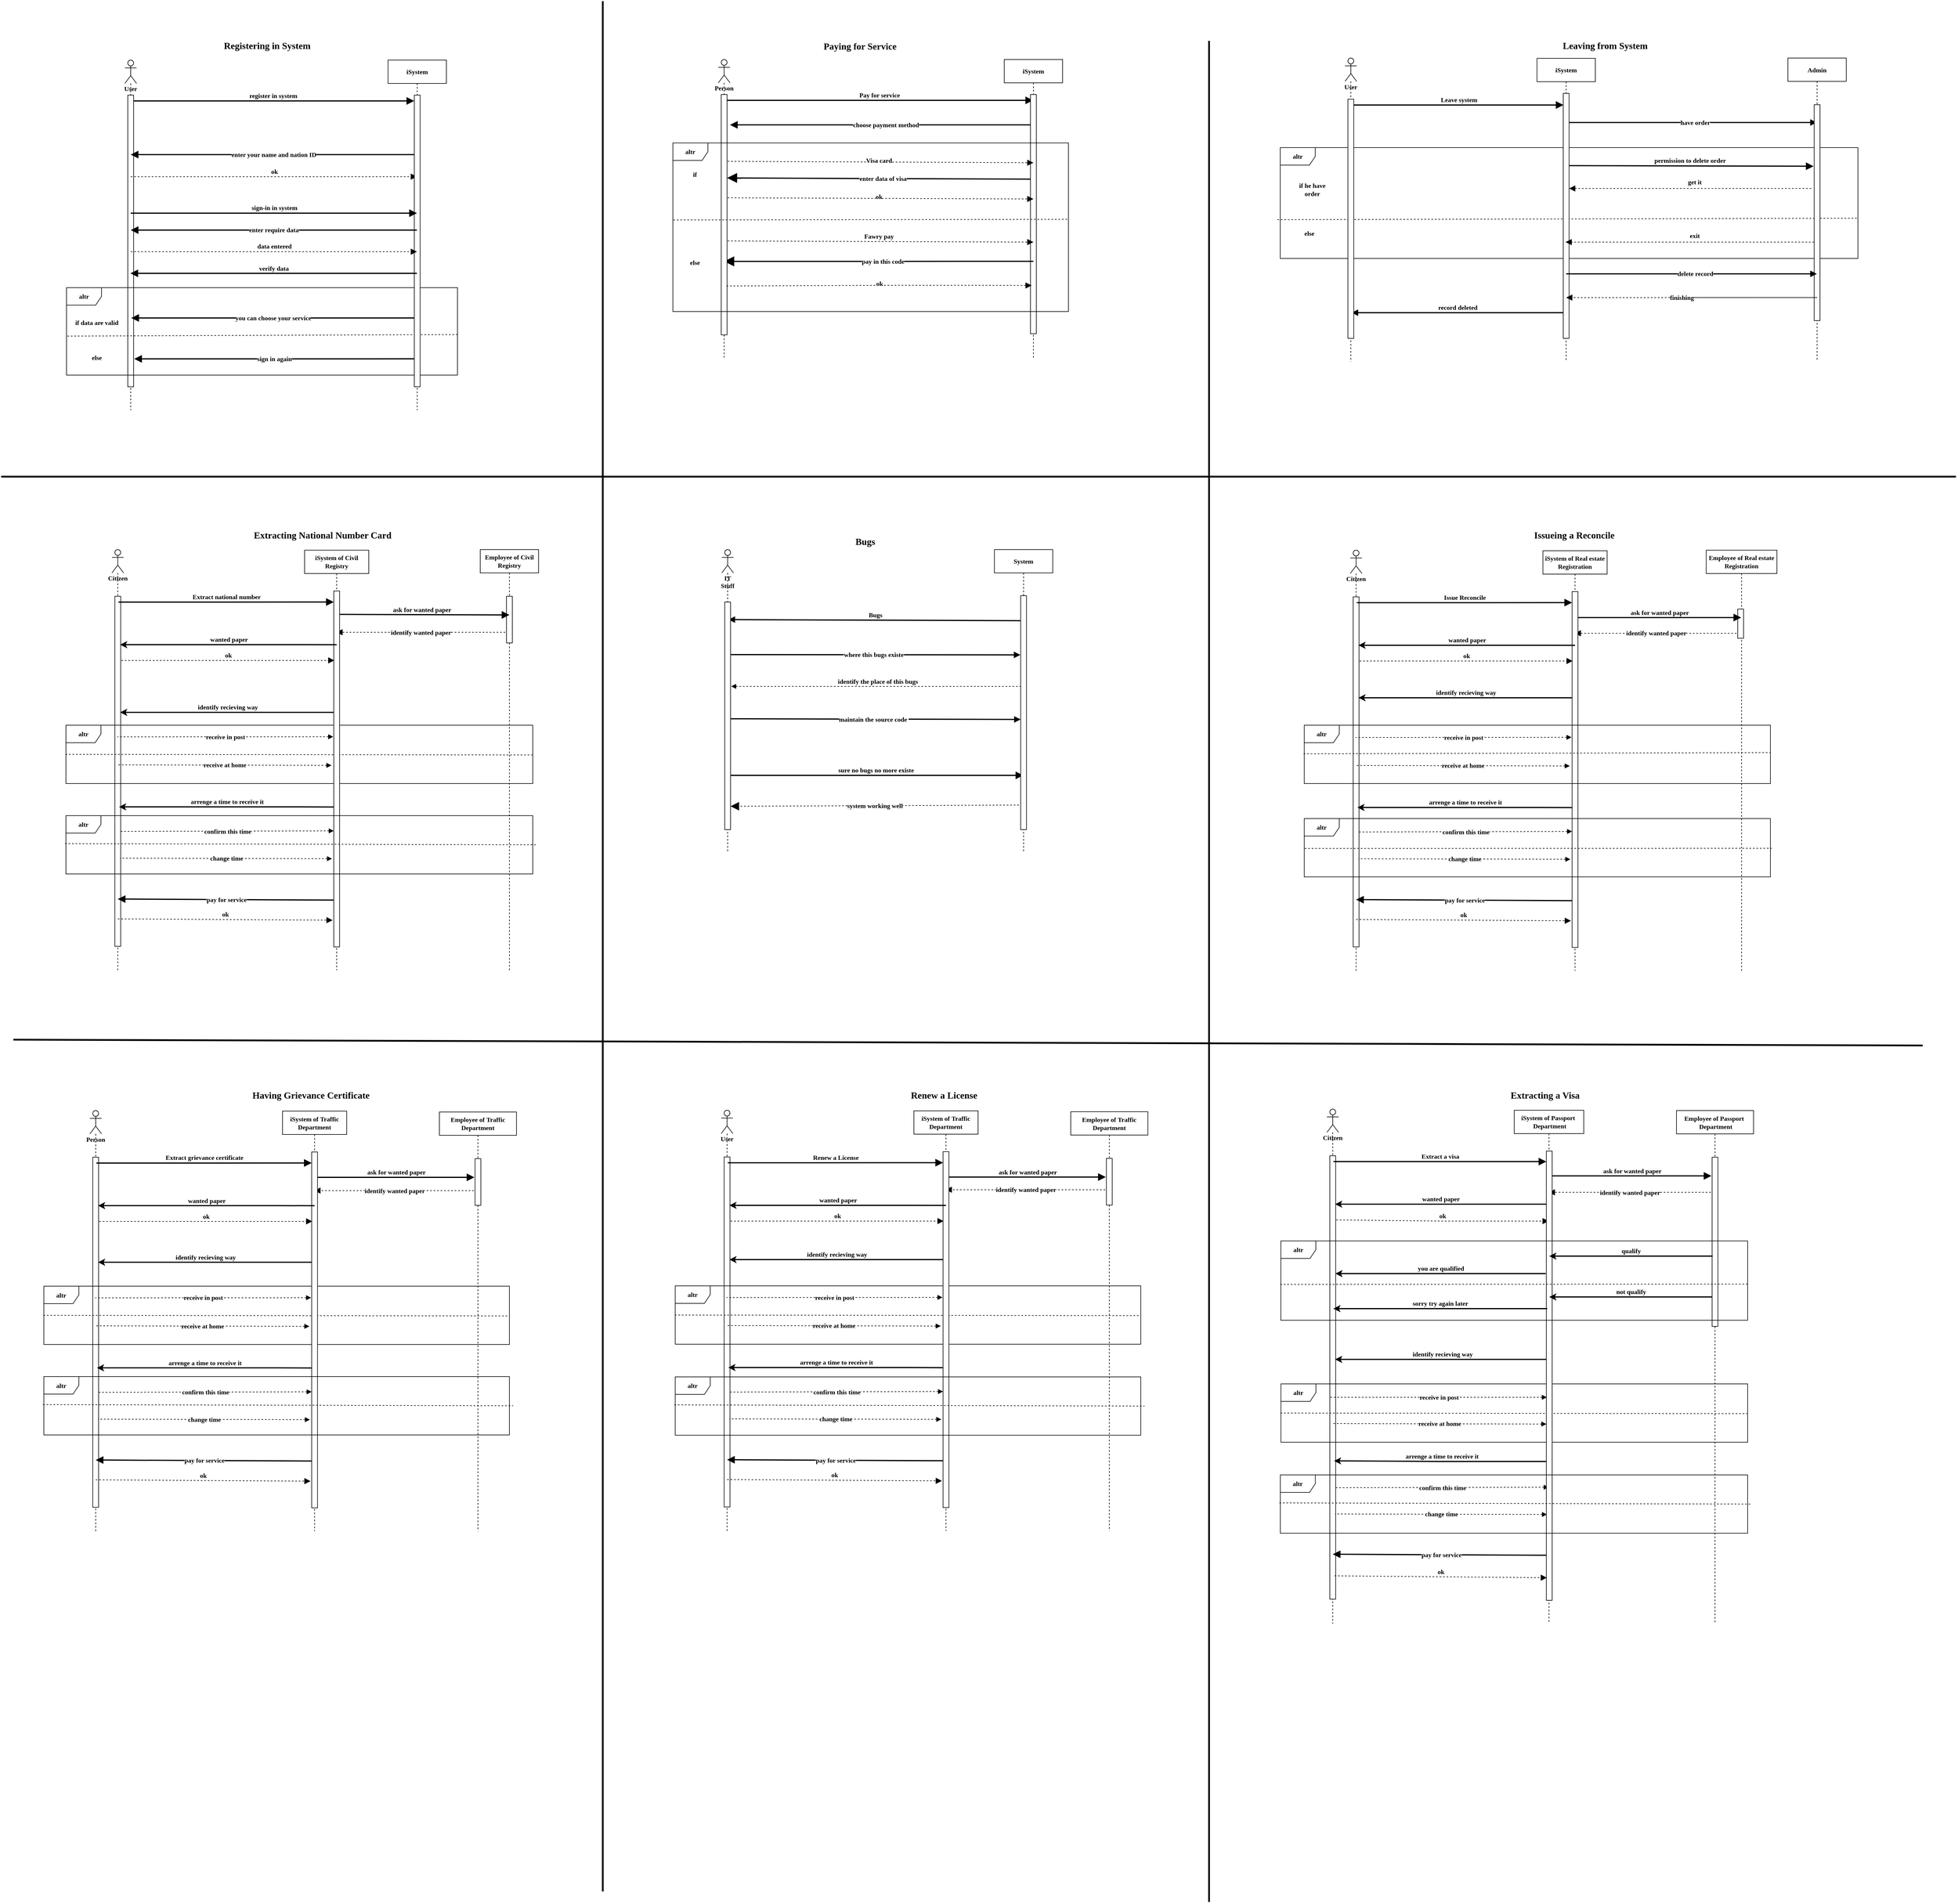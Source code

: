<mxfile version="18.0.1" type="device"><diagram id="kgpKYQtTHZ0yAKxKKP6v" name="Page-1"><mxGraphModel dx="868" dy="553" grid="1" gridSize="10" guides="1" tooltips="1" connect="1" arrows="1" fold="1" page="1" pageScale="1" pageWidth="850" pageHeight="1100" math="0" shadow="0"><root><mxCell id="0"/><mxCell id="1" parent="0"/><mxCell id="3nuBFxr9cyL0pnOWT2aG-8" value="register in system" style="verticalAlign=bottom;endArrow=block;shadow=0;strokeWidth=2;endSize=8;fontSize=11;fontFamily=Georgia;entryX=-0.012;entryY=0.02;entryDx=0;entryDy=0;entryPerimeter=0;html=1;endFill=1;fontStyle=1" parent="1" source="MWEfTCebiyhWHwYdIDqr-8" target="s3MwObw5n_nPuYEwXBXC-7" edge="1"><mxGeometry x="0.002" relative="1" as="geometry"><mxPoint x="181" y="231.0" as="sourcePoint"/><mxPoint x="650.5" y="191" as="targetPoint"/><Array as="points"><mxPoint x="361" y="191"/><mxPoint x="461" y="191"/><mxPoint x="531" y="191"/></Array><mxPoint as="offset"/></mxGeometry></mxCell><mxCell id="MWEfTCebiyhWHwYdIDqr-8" value="User" style="shape=umlLifeline;participant=umlActor;perimeter=lifelinePerimeter;whiteSpace=wrap;html=1;container=1;collapsible=0;recursiveResize=0;verticalAlign=top;spacingTop=36;outlineConnect=0;fontSize=11;fontFamily=Georgia;fontStyle=1" parent="1" vertex="1"><mxGeometry x="221" y="121" width="20" height="600" as="geometry"/></mxCell><mxCell id="s3MwObw5n_nPuYEwXBXC-9" value="" style="html=1;points=[];perimeter=orthogonalPerimeter;fontFamily=Georgia;fontSize=11;fontStyle=1" parent="MWEfTCebiyhWHwYdIDqr-8" vertex="1"><mxGeometry x="5" y="60" width="10" height="500" as="geometry"/></mxCell><mxCell id="MWEfTCebiyhWHwYdIDqr-9" value="altr" style="shape=umlFrame;whiteSpace=wrap;html=1;fontSize=11;fontFamily=Georgia;fontStyle=1" parent="1" vertex="1"><mxGeometry x="121" y="511" width="670" height="150" as="geometry"/></mxCell><mxCell id="MWEfTCebiyhWHwYdIDqr-13" value="" style="endArrow=none;dashed=1;endFill=0;endSize=12;html=1;rounded=0;exitX=0.002;exitY=0.554;exitDx=0;exitDy=0;exitPerimeter=0;entryX=1.002;entryY=0.536;entryDx=0;entryDy=0;entryPerimeter=0;fontSize=11;fontFamily=Georgia;fontStyle=1" parent="1" source="MWEfTCebiyhWHwYdIDqr-9" target="MWEfTCebiyhWHwYdIDqr-9" edge="1"><mxGeometry width="160" relative="1" as="geometry"><mxPoint x="121" y="371" as="sourcePoint"/><mxPoint x="661" y="321" as="targetPoint"/></mxGeometry></mxCell><mxCell id="MWEfTCebiyhWHwYdIDqr-14" value="enter your name and nation ID" style="endArrow=block;endFill=1;endSize=8;html=1;rounded=0;fontSize=11;fontFamily=Georgia;strokeWidth=2;fontStyle=1" parent="1" source="s3MwObw5n_nPuYEwXBXC-3" target="MWEfTCebiyhWHwYdIDqr-8" edge="1"><mxGeometry width="160" relative="1" as="geometry"><mxPoint x="620.5" y="283" as="sourcePoint"/><mxPoint x="281" y="283" as="targetPoint"/><Array as="points"><mxPoint x="541" y="283"/></Array></mxGeometry></mxCell><mxCell id="MWEfTCebiyhWHwYdIDqr-17" value="else" style="text;html=1;strokeColor=none;fillColor=none;align=center;verticalAlign=middle;whiteSpace=wrap;rounded=0;fontSize=11;fontFamily=Georgia;fontStyle=1" parent="1" vertex="1"><mxGeometry x="132.83" y="611" width="80" height="40" as="geometry"/></mxCell><mxCell id="MWEfTCebiyhWHwYdIDqr-18" value="if data are valid" style="text;html=1;strokeColor=none;fillColor=none;align=center;verticalAlign=middle;whiteSpace=wrap;rounded=0;fontSize=11;fontFamily=Georgia;fontStyle=1" parent="1" vertex="1"><mxGeometry x="132.83" y="551" width="80" height="40" as="geometry"/></mxCell><mxCell id="MWEfTCebiyhWHwYdIDqr-19" value="ok" style="verticalAlign=bottom;endArrow=block;shadow=0;strokeWidth=1;endSize=8;fontSize=11;fontFamily=Georgia;dashed=1;html=1;endFill=1;fontStyle=1" parent="1" source="MWEfTCebiyhWHwYdIDqr-8" target="s3MwObw5n_nPuYEwXBXC-3" edge="1"><mxGeometry x="0.002" relative="1" as="geometry"><mxPoint x="271" y="323" as="sourcePoint"/><mxPoint x="616.33" y="321.5" as="targetPoint"/><Array as="points"><mxPoint x="361.5" y="320.82"/><mxPoint x="461.5" y="320.82"/><mxPoint x="531.5" y="320.82"/></Array><mxPoint as="offset"/></mxGeometry></mxCell><mxCell id="41Ik9CWwoP38LHHfbLUo-12" value="User" style="shape=umlLifeline;participant=umlActor;perimeter=lifelinePerimeter;whiteSpace=wrap;html=1;container=1;collapsible=0;recursiveResize=0;verticalAlign=top;spacingTop=36;outlineConnect=0;fontSize=11;fontFamily=Georgia;fontStyle=1" parent="1" vertex="1"><mxGeometry x="2312" y="117.5" width="20" height="520.5" as="geometry"/></mxCell><mxCell id="41Ik9CWwoP38LHHfbLUo-14" value="Leave system" style="verticalAlign=bottom;endArrow=block;shadow=0;strokeWidth=2;endSize=8;fontSize=11;fontFamily=Georgia;html=1;fontStyle=1" parent="1" edge="1"><mxGeometry x="0.002" relative="1" as="geometry"><mxPoint x="2327" y="198" as="sourcePoint"/><mxPoint x="2686.5" y="198" as="targetPoint"/><Array as="points"><mxPoint x="2457.5" y="198"/><mxPoint x="2557.5" y="198"/><mxPoint x="2627.5" y="198"/></Array><mxPoint as="offset"/></mxGeometry></mxCell><mxCell id="41Ik9CWwoP38LHHfbLUo-15" value="have order" style="endArrow=none;endFill=0;endSize=8;html=1;rounded=0;fontSize=11;fontFamily=Georgia;startArrow=block;startFill=1;strokeWidth=2;jumpSize=6;startSize=6;fontStyle=1" parent="1" source="WdwRSyizeSKMxRr-3R1D-5" edge="1"><mxGeometry x="-0.027" width="160" relative="1" as="geometry"><mxPoint x="3050.5" y="228" as="sourcePoint"/><mxPoint x="2691" y="228" as="targetPoint"/><Array as="points"/><mxPoint as="offset"/></mxGeometry></mxCell><mxCell id="41Ik9CWwoP38LHHfbLUo-16" value="altr" style="shape=umlFrame;whiteSpace=wrap;html=1;fontSize=11;fontFamily=Georgia;fontStyle=1" parent="1" vertex="1"><mxGeometry x="2201" y="271" width="990" height="190" as="geometry"/></mxCell><mxCell id="41Ik9CWwoP38LHHfbLUo-17" value="" style="endArrow=none;dashed=1;endFill=0;endSize=12;html=1;rounded=0;fontSize=11;fontFamily=Georgia;exitX=0;exitY=0.69;exitDx=0;exitDy=0;exitPerimeter=0;entryX=1;entryY=0.637;entryDx=0;entryDy=0;entryPerimeter=0;fontStyle=1" parent="1" target="41Ik9CWwoP38LHHfbLUo-16" edge="1"><mxGeometry width="160" relative="1" as="geometry"><mxPoint x="2196" y="394.52" as="sourcePoint"/><mxPoint x="3511.24" y="391.48" as="targetPoint"/></mxGeometry></mxCell><mxCell id="41Ik9CWwoP38LHHfbLUo-19" value="permission to delete order" style="verticalAlign=bottom;endArrow=block;shadow=0;strokeWidth=2;endSize=8;fontSize=11;fontFamily=Georgia;startArrow=none;startFill=0;endFill=1;html=1;exitX=0.5;exitY=0.295;exitDx=0;exitDy=0;exitPerimeter=0;entryX=-0.1;entryY=0.285;entryDx=0;entryDy=0;entryPerimeter=0;fontStyle=1" parent="1" source="WdwRSyizeSKMxRr-3R1D-8" target="WdwRSyizeSKMxRr-3R1D-10" edge="1"><mxGeometry x="0.002" relative="1" as="geometry"><mxPoint x="3066" y="302" as="sourcePoint"/><mxPoint x="3425.5" y="302" as="targetPoint"/><Array as="points"/><mxPoint as="offset"/></mxGeometry></mxCell><mxCell id="41Ik9CWwoP38LHHfbLUo-25" value="record deleted" style="verticalAlign=bottom;endArrow=none;shadow=0;strokeWidth=2;endSize=8;fontSize=11;startArrow=block;startFill=1;endFill=0;fontFamily=Georgia;entryX=-0.188;entryY=0.895;entryDx=0;entryDy=0;entryPerimeter=0;html=1;fontStyle=1" parent="1" edge="1"><mxGeometry x="0.002" relative="1" as="geometry"><mxPoint x="2323.324" y="554" as="sourcePoint"/><mxPoint x="2686.12" y="553.9" as="targetPoint"/><Array as="points"><mxPoint x="2564.5" y="554"/><mxPoint x="2664.5" y="554"/></Array><mxPoint as="offset"/></mxGeometry></mxCell><mxCell id="41Ik9CWwoP38LHHfbLUo-26" value="" style="endArrow=none;html=1;endSize=12;targetPerimeterSpacing=0;strokeWidth=3;jumpSize=6;jumpStyle=line;curved=1;fontSize=11;fontFamily=Georgia;fontStyle=1" parent="1" edge="1"><mxGeometry width="50" height="50" relative="1" as="geometry"><mxPoint x="1040" y="3260" as="sourcePoint"/><mxPoint x="1040" y="20" as="targetPoint"/></mxGeometry></mxCell><mxCell id="41Ik9CWwoP38LHHfbLUo-27" value="" style="endArrow=none;html=1;endSize=12;targetPerimeterSpacing=0;strokeWidth=3;jumpSize=6;jumpStyle=line;curved=1;fontSize=11;fontFamily=Georgia;fontStyle=1" parent="1" edge="1"><mxGeometry width="50" height="50" relative="1" as="geometry"><mxPoint x="2079" y="3278" as="sourcePoint"/><mxPoint x="2079" y="88" as="targetPoint"/></mxGeometry></mxCell><mxCell id="41Ik9CWwoP38LHHfbLUo-29" value="" style="endArrow=none;html=1;endSize=12;targetPerimeterSpacing=0;strokeWidth=3;jumpSize=6;jumpStyle=line;curved=1;fontSize=11;fontFamily=Georgia;fontStyle=1" parent="1" edge="1"><mxGeometry width="50" height="50" relative="1" as="geometry"><mxPoint x="3359" y="835" as="sourcePoint"/><mxPoint x="9" y="835" as="targetPoint"/></mxGeometry></mxCell><mxCell id="FtnwuO6Er9l4haUvAGA9-2" value="Citizen" style="shape=umlLifeline;participant=umlActor;perimeter=lifelinePerimeter;whiteSpace=wrap;html=1;container=1;collapsible=0;recursiveResize=0;verticalAlign=top;spacingTop=36;outlineConnect=0;fontSize=11;fontFamily=Georgia;fontStyle=1" parent="1" vertex="1"><mxGeometry x="198.83" y="960" width="20" height="721" as="geometry"/></mxCell><mxCell id="0Upy4o6lDSEaAOWjQ93s-8" value="" style="html=1;points=[];perimeter=orthogonalPerimeter;fontFamily=Georgia;fontSize=11;fontStyle=1" parent="FtnwuO6Er9l4haUvAGA9-2" vertex="1"><mxGeometry x="5" y="80" width="10" height="600" as="geometry"/></mxCell><mxCell id="FtnwuO6Er9l4haUvAGA9-3" value="Extract national number" style="verticalAlign=bottom;endArrow=block;shadow=0;strokeWidth=2;endSize=8;fontSize=11;fontFamily=Georgia;entryX=0;entryY=0.031;entryDx=0;entryDy=0;entryPerimeter=0;html=1;fontStyle=1" parent="1" target="0Upy4o6lDSEaAOWjQ93s-7" edge="1"><mxGeometry x="0.002" relative="1" as="geometry"><mxPoint x="210" y="1050" as="sourcePoint"/><mxPoint x="628.83" y="1050" as="targetPoint"/><Array as="points"/><mxPoint as="offset"/></mxGeometry></mxCell><mxCell id="FtnwuO6Er9l4haUvAGA9-4" value="identify wanted paper" style="endArrow=block;dashed=1;endFill=1;endSize=8;html=1;rounded=0;exitX=-0.2;exitY=0.309;exitDx=0;exitDy=0;exitPerimeter=0;fontSize=11;fontFamily=Georgia;fontStyle=1" parent="1" edge="1"><mxGeometry width="160" relative="1" as="geometry"><mxPoint x="873" y="1101.72" as="sourcePoint"/><mxPoint x="583.5" y="1101.72" as="targetPoint"/></mxGeometry></mxCell><mxCell id="FtnwuO6Er9l4haUvAGA9-7" value="receive at home" style="endArrow=none;dashed=1;endFill=0;endSize=12;html=1;rounded=0;exitX=-0.1;exitY=0.661;exitDx=0;exitDy=0;exitPerimeter=0;entryX=0.197;entryY=0.273;entryDx=0;entryDy=0;entryPerimeter=0;fontSize=11;startArrow=block;startFill=1;fontFamily=Georgia;fontStyle=1" parent="1" edge="1"><mxGeometry width="160" relative="1" as="geometry"><mxPoint x="575" y="1329.89" as="sourcePoint"/><mxPoint x="208.83" y="1329.001" as="targetPoint"/></mxGeometry></mxCell><mxCell id="FtnwuO6Er9l4haUvAGA9-9" value="ok" style="verticalAlign=bottom;endArrow=block;shadow=0;strokeWidth=1;endSize=8;fontSize=11;fontFamily=Georgia;entryX=0.1;entryY=0.195;entryDx=0;entryDy=0;entryPerimeter=0;dashed=1;html=1;fontStyle=1" parent="1" target="0Upy4o6lDSEaAOWjQ93s-7" edge="1"><mxGeometry x="0.002" relative="1" as="geometry"><mxPoint x="214.83" y="1150" as="sourcePoint"/><mxPoint x="634.83" y="1150" as="targetPoint"/><Array as="points"><mxPoint x="345.33" y="1150"/><mxPoint x="445.33" y="1150"/><mxPoint x="515.33" y="1150"/></Array><mxPoint as="offset"/></mxGeometry></mxCell><mxCell id="FtnwuO6Er9l4haUvAGA9-11" value="arrenge a time to receive it" style="verticalAlign=bottom;endArrow=none;shadow=0;strokeWidth=2;endSize=8;fontSize=11;fontFamily=Georgia;startArrow=classic;startFill=1;endFill=0;entryX=0;entryY=0.607;entryDx=0;entryDy=0;entryPerimeter=0;html=1;fontStyle=1" parent="1" target="0Upy4o6lDSEaAOWjQ93s-7" edge="1"><mxGeometry x="0.002" relative="1" as="geometry"><mxPoint x="211.0" y="1401" as="sourcePoint"/><mxPoint x="631" y="1401" as="targetPoint"/><Array as="points"><mxPoint x="341.5" y="1401"/><mxPoint x="441.5" y="1401"/><mxPoint x="511.5" y="1401"/></Array><mxPoint as="offset"/></mxGeometry></mxCell><mxCell id="FtnwuO6Er9l4haUvAGA9-12" value="confirm this time" style="endArrow=none;dashed=1;endFill=0;endSize=12;html=1;rounded=0;exitX=0;exitY=0.839;exitDx=0;exitDy=0;exitPerimeter=0;entryX=0.197;entryY=0.273;entryDx=0;entryDy=0;entryPerimeter=0;fontSize=11;startArrow=block;startFill=1;fontFamily=Georgia;fontStyle=1" parent="1" edge="1"><mxGeometry width="160" relative="1" as="geometry"><mxPoint x="579" y="1442.11" as="sourcePoint"/><mxPoint x="213.83" y="1443.001" as="targetPoint"/></mxGeometry></mxCell><mxCell id="FtnwuO6Er9l4haUvAGA9-13" value="altr" style="shape=umlFrame;whiteSpace=wrap;html=1;fontSize=11;fontFamily=Georgia;fontStyle=1" parent="1" vertex="1"><mxGeometry x="120" y="1261" width="800" height="100" as="geometry"/></mxCell><mxCell id="FtnwuO6Er9l4haUvAGA9-14" value="" style="endArrow=none;dashed=1;endFill=0;endSize=12;html=1;rounded=0;exitX=-0.001;exitY=0.5;exitDx=0;exitDy=0;exitPerimeter=0;fontSize=11;fontFamily=Georgia;entryX=0.999;entryY=0.51;entryDx=0;entryDy=0;entryPerimeter=0;fontStyle=1" parent="1" source="FtnwuO6Er9l4haUvAGA9-13" target="FtnwuO6Er9l4haUvAGA9-13" edge="1"><mxGeometry width="160" relative="1" as="geometry"><mxPoint x="28.83" y="1651" as="sourcePoint"/><mxPoint x="638.83" y="1652" as="targetPoint"/></mxGeometry></mxCell><mxCell id="FtnwuO6Er9l4haUvAGA9-16" value="change time" style="endArrow=none;dashed=1;endFill=0;endSize=12;html=1;rounded=0;exitX=0;exitY=0.918;exitDx=0;exitDy=0;exitPerimeter=0;entryX=0.197;entryY=0.273;entryDx=0;entryDy=0;entryPerimeter=0;fontSize=11;startArrow=block;startFill=1;fontFamily=Georgia;fontStyle=1" parent="1" edge="1"><mxGeometry width="160" relative="1" as="geometry"><mxPoint x="576" y="1489.82" as="sourcePoint"/><mxPoint x="212.83" y="1489.001" as="targetPoint"/></mxGeometry></mxCell><mxCell id="6HXyyYGJNb5yHsYwMl9m-2" value="IT Stuff" style="shape=umlLifeline;participant=umlActor;perimeter=lifelinePerimeter;whiteSpace=wrap;html=1;container=1;collapsible=0;recursiveResize=0;verticalAlign=top;spacingTop=36;outlineConnect=0;rounded=0;fontSize=11;fontFamily=Georgia;fontStyle=1" parent="1" vertex="1"><mxGeometry x="1244" y="960" width="20" height="520" as="geometry"/></mxCell><mxCell id="6HXyyYGJNb5yHsYwMl9m-3" value="Bugs" style="verticalAlign=bottom;endArrow=none;shadow=0;strokeWidth=2;endSize=8;fontSize=11;fontFamily=Georgia;startArrow=block;startFill=1;endFill=0;jumpSize=6;entryX=0.159;entryY=0.107;entryDx=0;entryDy=0;entryPerimeter=0;html=1;fontStyle=1" parent="1" target="0Upy4o6lDSEaAOWjQ93s-16" edge="1"><mxGeometry x="0.002" relative="1" as="geometry"><mxPoint x="1255.5" y="1080" as="sourcePoint"/><mxPoint x="1750" y="1080.013" as="targetPoint"/><Array as="points"/><mxPoint as="offset"/></mxGeometry></mxCell><mxCell id="6HXyyYGJNb5yHsYwMl9m-4" value="where this bugs existe" style="endArrow=none;endFill=0;endSize=12;html=1;rounded=0;fontSize=11;startArrow=block;startFill=1;fontFamily=Georgia;strokeWidth=2;exitX=-0.048;exitY=0.253;exitDx=0;exitDy=0;exitPerimeter=0;fontStyle=1" parent="1" source="0Upy4o6lDSEaAOWjQ93s-16" edge="1"><mxGeometry width="160" relative="1" as="geometry"><mxPoint x="1752" y="1140" as="sourcePoint"/><mxPoint x="1251.5" y="1140" as="targetPoint"/></mxGeometry></mxCell><mxCell id="6HXyyYGJNb5yHsYwMl9m-5" value="identify the place of this bugs" style="verticalAlign=bottom;endArrow=none;shadow=0;strokeWidth=1;endSize=8;fontSize=11;fontFamily=Georgia;startArrow=block;startFill=1;endFill=0;jumpSize=6;dashed=1;html=1;fontStyle=1" parent="1" target="0Upy4o6lDSEaAOWjQ93s-15" edge="1"><mxGeometry x="0.002" relative="1" as="geometry"><mxPoint x="1260" y="1194.5" as="sourcePoint"/><mxPoint x="1680" y="1195" as="targetPoint"/><Array as="points"><mxPoint x="1401" y="1194.5"/><mxPoint x="1501" y="1194.5"/><mxPoint x="1571" y="1194.5"/></Array><mxPoint as="offset"/></mxGeometry></mxCell><mxCell id="6HXyyYGJNb5yHsYwMl9m-6" value="maintain the source code&amp;nbsp;" style="endArrow=none;endFill=0;endSize=12;html=1;rounded=0;fontSize=11;startArrow=block;startFill=1;fontFamily=Georgia;exitX=0;exitY=0.529;exitDx=0;exitDy=0;exitPerimeter=0;strokeWidth=2;fontStyle=1" parent="1" source="0Upy4o6lDSEaAOWjQ93s-16" edge="1"><mxGeometry width="160" relative="1" as="geometry"><mxPoint x="1751.5" y="1250" as="sourcePoint"/><mxPoint x="1251" y="1250" as="targetPoint"/></mxGeometry></mxCell><mxCell id="6HXyyYGJNb5yHsYwMl9m-7" value="sure no bugs no more existe" style="verticalAlign=bottom;endArrow=block;shadow=0;strokeWidth=2;endSize=8;fontSize=11;fontFamily=Georgia;startArrow=none;startFill=0;endFill=1;jumpSize=6;html=1;fontStyle=1" parent="1" target="0Upy4o6lDSEaAOWjQ93s-15" edge="1"><mxGeometry x="0.002" relative="1" as="geometry"><mxPoint x="1254" y="1347" as="sourcePoint"/><mxPoint x="1681" y="1347.998" as="targetPoint"/><Array as="points"/><mxPoint as="offset"/></mxGeometry></mxCell><mxCell id="6HXyyYGJNb5yHsYwMl9m-8" value="system working well" style="endArrow=block;dashed=1;endFill=1;endSize=12;html=1;rounded=0;fontSize=11;startArrow=none;startFill=0;fontFamily=Georgia;exitX=-0.3;exitY=0.895;exitDx=0;exitDy=0;exitPerimeter=0;fontStyle=1" parent="1" source="0Upy4o6lDSEaAOWjQ93s-16" edge="1"><mxGeometry width="160" relative="1" as="geometry"><mxPoint x="1759.5" y="1400" as="sourcePoint"/><mxPoint x="1259" y="1400" as="targetPoint"/></mxGeometry></mxCell><mxCell id="6HXyyYGJNb5yHsYwMl9m-11" value="" style="endArrow=none;html=1;endSize=12;targetPerimeterSpacing=0;strokeWidth=3;jumpSize=6;jumpStyle=line;curved=1;fontSize=11;fontFamily=Georgia;fontStyle=1" parent="1" edge="1"><mxGeometry width="50" height="50" relative="1" as="geometry"><mxPoint x="3302" y="1810" as="sourcePoint"/><mxPoint x="30" y="1800" as="targetPoint"/></mxGeometry></mxCell><mxCell id="M2XMQ_-DzwzluiolZ3fr-1" value="pay for service" style="endArrow=block;endFill=1;endSize=8;html=1;rounded=0;fontSize=11;startArrow=none;startFill=0;fontFamily=Georgia;exitX=0.1;exitY=0.839;exitDx=0;exitDy=0;exitPerimeter=0;strokeWidth=2;fontStyle=1" parent="1" edge="1"><mxGeometry width="160" relative="1" as="geometry"><mxPoint x="580" y="1560.79" as="sourcePoint"/><mxPoint x="208.827" y="1559" as="targetPoint"/><Array as="points"/></mxGeometry></mxCell><mxCell id="M2XMQ_-DzwzluiolZ3fr-2" value="ok" style="verticalAlign=bottom;endArrow=block;shadow=0;strokeWidth=1;endSize=8;fontSize=11;fontFamily=Georgia;startArrow=none;startFill=0;endFill=1;jumpSize=6;entryX=-0.2;entryY=0.925;entryDx=0;entryDy=0;entryPerimeter=0;dashed=1;html=1;fontStyle=1" parent="1" target="0Upy4o6lDSEaAOWjQ93s-7" edge="1"><mxGeometry x="0.002" relative="1" as="geometry"><mxPoint x="208.827" y="1593" as="sourcePoint"/><mxPoint x="628.83" y="1593" as="targetPoint"/><Array as="points"/><mxPoint as="offset"/></mxGeometry></mxCell><mxCell id="M2XMQ_-DzwzluiolZ3fr-24" value="identify recieving way" style="verticalAlign=bottom;endArrow=none;shadow=0;strokeWidth=2;endSize=8;fontSize=11;fontFamily=Georgia;startArrow=classic;startFill=1;endFill=0;html=1;fontStyle=1" parent="1" edge="1"><mxGeometry x="0.002" relative="1" as="geometry"><mxPoint x="212.83" y="1239" as="sourcePoint"/><mxPoint x="580" y="1239" as="targetPoint"/><Array as="points"/><mxPoint as="offset"/></mxGeometry></mxCell><mxCell id="s3MwObw5n_nPuYEwXBXC-3" value="iSystem" style="shape=umlLifeline;perimeter=lifelinePerimeter;whiteSpace=wrap;html=1;container=1;collapsible=0;recursiveResize=0;outlineConnect=0;fontFamily=Georgia;fontSize=11;fontStyle=1" parent="1" vertex="1"><mxGeometry x="672" y="121" width="100" height="600" as="geometry"/></mxCell><mxCell id="s3MwObw5n_nPuYEwXBXC-7" value="" style="html=1;points=[];perimeter=orthogonalPerimeter;fontFamily=Georgia;fontSize=11;fontStyle=1" parent="s3MwObw5n_nPuYEwXBXC-3" vertex="1"><mxGeometry x="45" y="60" width="10" height="500" as="geometry"/></mxCell><mxCell id="s3MwObw5n_nPuYEwXBXC-10" value="sign-in in system" style="verticalAlign=bottom;endArrow=block;shadow=0;strokeWidth=2;endSize=8;fontSize=11;fontFamily=Georgia;html=1;fontStyle=1" parent="1" source="MWEfTCebiyhWHwYdIDqr-8" target="s3MwObw5n_nPuYEwXBXC-3" edge="1"><mxGeometry x="0.002" relative="1" as="geometry"><mxPoint x="301" y="383" as="sourcePoint"/><mxPoint x="621" y="383" as="targetPoint"/><Array as="points"><mxPoint x="365" y="383.41"/><mxPoint x="465" y="383.41"/><mxPoint x="535" y="383.41"/></Array><mxPoint as="offset"/></mxGeometry></mxCell><mxCell id="s3MwObw5n_nPuYEwXBXC-11" value="enter require data" style="endArrow=block;endFill=1;endSize=8;html=1;rounded=0;fontSize=11;fontFamily=Georgia;strokeWidth=2;fontStyle=1" parent="1" source="s3MwObw5n_nPuYEwXBXC-3" target="MWEfTCebiyhWHwYdIDqr-8" edge="1"><mxGeometry width="160" relative="1" as="geometry"><mxPoint x="620.5" y="412.41" as="sourcePoint"/><mxPoint x="291" y="411" as="targetPoint"/><Array as="points"><mxPoint x="547.33" y="412.41"/></Array></mxGeometry></mxCell><mxCell id="s3MwObw5n_nPuYEwXBXC-12" value="data entered" style="verticalAlign=bottom;endArrow=block;shadow=0;strokeWidth=1;endSize=8;fontSize=11;fontFamily=Georgia;html=1;dashed=1;fontStyle=1" parent="1" source="MWEfTCebiyhWHwYdIDqr-8" target="s3MwObw5n_nPuYEwXBXC-3" edge="1"><mxGeometry x="0.002" relative="1" as="geometry"><mxPoint x="271" y="449" as="sourcePoint"/><mxPoint x="623" y="448.9" as="targetPoint"/><Array as="points"><mxPoint x="367" y="449.41"/><mxPoint x="467" y="449.41"/><mxPoint x="537" y="449.41"/></Array><mxPoint as="offset"/></mxGeometry></mxCell><mxCell id="s3MwObw5n_nPuYEwXBXC-13" value="verify data" style="verticalAlign=bottom;endArrow=block;shadow=0;strokeWidth=2;endSize=8;fontSize=11;fontFamily=Georgia;html=1;fontStyle=1" parent="1" source="s3MwObw5n_nPuYEwXBXC-3" edge="1"><mxGeometry x="0.002" relative="1" as="geometry"><mxPoint x="621" y="486.51" as="sourcePoint"/><mxPoint x="230.5" y="486.51" as="targetPoint"/><Array as="points"/><mxPoint as="offset"/></mxGeometry></mxCell><mxCell id="s3MwObw5n_nPuYEwXBXC-16" value="you can choose your service" style="endArrow=block;endFill=1;endSize=8;html=1;rounded=0;fontSize=11;fontFamily=Georgia;strokeWidth=2;fontStyle=1" parent="1" source="s3MwObw5n_nPuYEwXBXC-7" edge="1"><mxGeometry width="160" relative="1" as="geometry"><mxPoint x="691" y="563" as="sourcePoint"/><mxPoint x="231.99" y="563" as="targetPoint"/><Array as="points"><mxPoint x="531.99" y="563"/></Array></mxGeometry></mxCell><mxCell id="s3MwObw5n_nPuYEwXBXC-17" value="sign in again" style="endArrow=block;endFill=1;endSize=8;html=1;rounded=0;fontSize=11;fontFamily=Georgia;strokeWidth=2;exitX=0;exitY=0.904;exitDx=0;exitDy=0;exitPerimeter=0;fontStyle=1" parent="1" source="s3MwObw5n_nPuYEwXBXC-7" edge="1"><mxGeometry width="160" relative="1" as="geometry"><mxPoint x="671" y="633" as="sourcePoint"/><mxPoint x="237" y="633.17" as="targetPoint"/><Array as="points"><mxPoint x="537" y="633.17"/></Array></mxGeometry></mxCell><mxCell id="WdwRSyizeSKMxRr-3R1D-3" value="iSystem" style="shape=umlLifeline;perimeter=lifelinePerimeter;whiteSpace=wrap;html=1;container=1;collapsible=0;recursiveResize=0;outlineConnect=0;fontFamily=Georgia;fontSize=11;fontStyle=1" parent="1" vertex="1"><mxGeometry x="2641" y="118" width="100" height="520" as="geometry"/></mxCell><mxCell id="WdwRSyizeSKMxRr-3R1D-8" value="" style="html=1;points=[];perimeter=orthogonalPerimeter;fontFamily=Georgia;fontSize=11;fontStyle=1" parent="WdwRSyizeSKMxRr-3R1D-3" vertex="1"><mxGeometry x="45" y="60" width="10" height="420" as="geometry"/></mxCell><mxCell id="WdwRSyizeSKMxRr-3R1D-5" value="Admin" style="shape=umlLifeline;perimeter=lifelinePerimeter;whiteSpace=wrap;html=1;container=1;collapsible=0;recursiveResize=0;outlineConnect=0;fontFamily=Georgia;fontSize=11;fontStyle=1" parent="1" vertex="1"><mxGeometry x="3071" y="117.5" width="100" height="520" as="geometry"/></mxCell><mxCell id="WdwRSyizeSKMxRr-3R1D-10" value="" style="html=1;points=[];perimeter=orthogonalPerimeter;fontFamily=Georgia;fontSize=11;fontStyle=1" parent="WdwRSyizeSKMxRr-3R1D-5" vertex="1"><mxGeometry x="45" y="80" width="10" height="370" as="geometry"/></mxCell><mxCell id="WdwRSyizeSKMxRr-3R1D-7" value="" style="html=1;points=[];perimeter=orthogonalPerimeter;fontFamily=Georgia;fontSize=11;fontStyle=1" parent="1" vertex="1"><mxGeometry x="2317" y="188" width="10" height="410" as="geometry"/></mxCell><mxCell id="WdwRSyizeSKMxRr-3R1D-12" value="else" style="text;html=1;strokeColor=none;fillColor=none;align=center;verticalAlign=middle;whiteSpace=wrap;rounded=0;fontFamily=Georgia;fontSize=11;fontStyle=1" parent="1" vertex="1"><mxGeometry x="2221" y="403" width="60" height="30" as="geometry"/></mxCell><mxCell id="WdwRSyizeSKMxRr-3R1D-13" value="if he have order" style="text;html=1;strokeColor=none;fillColor=none;align=center;verticalAlign=middle;whiteSpace=wrap;rounded=0;fontFamily=Georgia;fontSize=11;fontStyle=1" parent="1" vertex="1"><mxGeometry x="2221" y="318" width="70" height="50" as="geometry"/></mxCell><mxCell id="WdwRSyizeSKMxRr-3R1D-15" value="get it" style="endArrow=block;endFill=1;endSize=8;html=1;rounded=0;fontSize=11;fontFamily=Georgia;strokeWidth=1;dashed=1;exitX=-0.5;exitY=0.388;exitDx=0;exitDy=0;exitPerimeter=0;fontStyle=1" parent="1" source="WdwRSyizeSKMxRr-3R1D-10" target="WdwRSyizeSKMxRr-3R1D-8" edge="1"><mxGeometry x="-0.036" y="-11" width="160" relative="1" as="geometry"><mxPoint x="2901" y="340" as="sourcePoint"/><mxPoint x="3057.06" y="335.1" as="targetPoint"/><Array as="points"/><mxPoint as="offset"/></mxGeometry></mxCell><mxCell id="WdwRSyizeSKMxRr-3R1D-19" value="delete record" style="endArrow=none;endFill=0;endSize=12;html=1;rounded=0;fontSize=11;fontFamily=Georgia;startArrow=block;startFill=1;strokeWidth=2;jumpSize=6;startSize=6;fontStyle=1" parent="1" source="WdwRSyizeSKMxRr-3R1D-5" edge="1"><mxGeometry x="-0.027" width="160" relative="1" as="geometry"><mxPoint x="3057" y="487.41" as="sourcePoint"/><mxPoint x="2691" y="487.43" as="targetPoint"/><Array as="points"/><mxPoint as="offset"/></mxGeometry></mxCell><mxCell id="WdwRSyizeSKMxRr-3R1D-20" value="finishing" style="endArrow=block;endFill=1;endSize=8;html=1;rounded=0;fontSize=11;fontFamily=Georgia;strokeWidth=1;dashed=1;entryX=0.106;entryY=0.405;entryDx=0;entryDy=0;entryPerimeter=0;fontStyle=1" parent="1" edge="1"><mxGeometry x="-0.961" width="160" relative="1" as="geometry"><mxPoint x="2874.94" y="528" as="sourcePoint"/><mxPoint x="2691" y="528.1" as="targetPoint"/><Array as="points"><mxPoint x="3121" y="528"/></Array><mxPoint x="1" as="offset"/></mxGeometry></mxCell><mxCell id="0Upy4o6lDSEaAOWjQ93s-1" value="Employee of Civil Registry" style="shape=umlLifeline;perimeter=lifelinePerimeter;whiteSpace=wrap;html=1;container=1;collapsible=0;recursiveResize=0;outlineConnect=0;fontFamily=Georgia;fontSize=11;fontStyle=1" parent="1" vertex="1"><mxGeometry x="830" y="960" width="100" height="721" as="geometry"/></mxCell><mxCell id="0Upy4o6lDSEaAOWjQ93s-6" value="" style="html=1;points=[];perimeter=orthogonalPerimeter;fontFamily=Georgia;fontSize=11;fontStyle=1" parent="0Upy4o6lDSEaAOWjQ93s-1" vertex="1"><mxGeometry x="45" y="80" width="10" height="80" as="geometry"/></mxCell><mxCell id="0Upy4o6lDSEaAOWjQ93s-10" value="ask for wanted paper" style="verticalAlign=bottom;endArrow=block;shadow=0;strokeWidth=2;endSize=8;fontSize=11;fontFamily=Georgia;html=1;fontStyle=1" parent="0Upy4o6lDSEaAOWjQ93s-1" edge="1"><mxGeometry x="0.002" relative="1" as="geometry"><mxPoint x="-250" y="111" as="sourcePoint"/><mxPoint x="50" y="112" as="targetPoint"/><Array as="points"/><mxPoint as="offset"/></mxGeometry></mxCell><mxCell id="0Upy4o6lDSEaAOWjQ93s-3" value="iSystem of Civil Registry" style="shape=umlLifeline;perimeter=lifelinePerimeter;whiteSpace=wrap;html=1;container=1;collapsible=0;recursiveResize=0;outlineConnect=0;fontFamily=Georgia;fontSize=11;fontStyle=1" parent="1" vertex="1"><mxGeometry x="529" y="961" width="110" height="720" as="geometry"/></mxCell><mxCell id="0Upy4o6lDSEaAOWjQ93s-7" value="" style="html=1;points=[];perimeter=orthogonalPerimeter;fontFamily=Georgia;fontSize=11;fontStyle=1" parent="0Upy4o6lDSEaAOWjQ93s-3" vertex="1"><mxGeometry x="50" y="70" width="10" height="610" as="geometry"/></mxCell><mxCell id="FtnwuO6Er9l4haUvAGA9-8" value="receive in post" style="endArrow=none;dashed=1;endFill=0;endSize=12;html=1;rounded=0;fontSize=11;startArrow=block;startFill=1;fontFamily=Georgia;exitX=0.4;exitY=0.571;exitDx=0;exitDy=0;exitPerimeter=0;fontStyle=1" parent="0Upy4o6lDSEaAOWjQ93s-3" edge="1"><mxGeometry width="160" relative="1" as="geometry"><mxPoint x="49" y="319.79" as="sourcePoint"/><mxPoint x="-321" y="320" as="targetPoint"/></mxGeometry></mxCell><mxCell id="0Upy4o6lDSEaAOWjQ93s-11" value="wanted paper" style="verticalAlign=bottom;endArrow=none;shadow=0;strokeWidth=2;endSize=8;fontSize=11;fontFamily=Georgia;startArrow=classic;startFill=1;endFill=0;entryX=0.5;entryY=0.151;entryDx=0;entryDy=0;entryPerimeter=0;html=1;fontStyle=1" parent="1" target="0Upy4o6lDSEaAOWjQ93s-7" edge="1"><mxGeometry x="0.002" relative="1" as="geometry"><mxPoint x="212.83" y="1123" as="sourcePoint"/><mxPoint x="632.83" y="1123" as="targetPoint"/><Array as="points"><mxPoint x="343.33" y="1123"/><mxPoint x="443.33" y="1123"/><mxPoint x="513.33" y="1123"/></Array><mxPoint as="offset"/></mxGeometry></mxCell><mxCell id="FtnwuO6Er9l4haUvAGA9-5" value="altr" style="shape=umlFrame;whiteSpace=wrap;html=1;fontSize=11;fontFamily=Georgia;fontStyle=1" parent="1" vertex="1"><mxGeometry x="120" y="1416" width="800" height="100" as="geometry"/></mxCell><mxCell id="FtnwuO6Er9l4haUvAGA9-6" value="" style="endArrow=none;dashed=1;endFill=0;endSize=12;html=1;rounded=0;exitX=-0.002;exitY=0.48;exitDx=0;exitDy=0;exitPerimeter=0;entryX=1.008;entryY=0.5;entryDx=0;entryDy=0;entryPerimeter=0;fontSize=11;fontFamily=Georgia;fontStyle=1" parent="1" source="FtnwuO6Er9l4haUvAGA9-5" target="FtnwuO6Er9l4haUvAGA9-5" edge="1"><mxGeometry width="160" relative="1" as="geometry"><mxPoint x="113.17" y="1463.4" as="sourcePoint"/><mxPoint x="726.83" y="1464.1" as="targetPoint"/></mxGeometry></mxCell><mxCell id="0Upy4o6lDSEaAOWjQ93s-15" value="System" style="shape=umlLifeline;perimeter=lifelinePerimeter;whiteSpace=wrap;html=1;container=1;collapsible=0;recursiveResize=0;outlineConnect=0;fontFamily=Georgia;fontSize=11;fontStyle=1" parent="1" vertex="1"><mxGeometry x="1711.16" y="960" width="100" height="520" as="geometry"/></mxCell><mxCell id="0Upy4o6lDSEaAOWjQ93s-16" value="" style="html=1;points=[];perimeter=orthogonalPerimeter;fontFamily=Georgia;fontSize=11;fontStyle=1" parent="0Upy4o6lDSEaAOWjQ93s-15" vertex="1"><mxGeometry x="45" y="79" width="10" height="401" as="geometry"/></mxCell><mxCell id="0Upy4o6lDSEaAOWjQ93s-17" value="" style="html=1;points=[];perimeter=orthogonalPerimeter;fontFamily=Georgia;fontSize=11;fontStyle=1" parent="1" vertex="1"><mxGeometry x="1249" y="1050" width="10" height="390" as="geometry"/></mxCell><mxCell id="0Upy4o6lDSEaAOWjQ93s-18" value="" style="verticalAlign=bottom;endArrow=none;shadow=0;strokeWidth=2;endSize=8;fontSize=11;fontFamily=Georgia;startArrow=block;startFill=1;endFill=0;jumpSize=6;html=1;fontStyle=1" parent="1" source="6HXyyYGJNb5yHsYwMl9m-2" target="0Upy4o6lDSEaAOWjQ93s-17" edge="1"><mxGeometry x="0.002" relative="1" as="geometry"><mxPoint x="1253.5" y="1080" as="sourcePoint"/><mxPoint x="1753.5" y="1080" as="targetPoint"/><Array as="points"/><mxPoint as="offset"/></mxGeometry></mxCell><mxCell id="0Upy4o6lDSEaAOWjQ93s-104" value="Citizen" style="shape=umlLifeline;participant=umlActor;perimeter=lifelinePerimeter;whiteSpace=wrap;html=1;container=1;collapsible=0;recursiveResize=0;verticalAlign=top;spacingTop=36;outlineConnect=0;fontSize=11;fontFamily=Georgia;fontStyle=1" parent="1" vertex="1"><mxGeometry x="2321" y="961" width="20" height="721" as="geometry"/></mxCell><mxCell id="0Upy4o6lDSEaAOWjQ93s-105" value="" style="html=1;points=[];perimeter=orthogonalPerimeter;fontFamily=Georgia;fontSize=11;fontStyle=1" parent="0Upy4o6lDSEaAOWjQ93s-104" vertex="1"><mxGeometry x="5" y="80" width="10" height="600" as="geometry"/></mxCell><mxCell id="0Upy4o6lDSEaAOWjQ93s-106" value="Issue Reconcile" style="verticalAlign=bottom;endArrow=block;shadow=0;strokeWidth=2;endSize=8;fontSize=11;fontFamily=Georgia;entryX=0;entryY=0.031;entryDx=0;entryDy=0;entryPerimeter=0;html=1;fontStyle=1" parent="1" target="0Upy4o6lDSEaAOWjQ93s-122" edge="1"><mxGeometry x="0.002" relative="1" as="geometry"><mxPoint x="2332.17" y="1051" as="sourcePoint"/><mxPoint x="2751" y="1051" as="targetPoint"/><Array as="points"/><mxPoint as="offset"/></mxGeometry></mxCell><mxCell id="0Upy4o6lDSEaAOWjQ93s-107" value="identify wanted paper" style="endArrow=block;dashed=1;endFill=1;endSize=8;html=1;rounded=0;exitX=-0.2;exitY=0.309;exitDx=0;exitDy=0;exitPerimeter=0;fontSize=11;fontFamily=Georgia;fontStyle=1" parent="1" edge="1"><mxGeometry width="160" relative="1" as="geometry"><mxPoint x="2983" y="1103.45" as="sourcePoint"/><mxPoint x="2705.67" y="1103.45" as="targetPoint"/></mxGeometry></mxCell><mxCell id="0Upy4o6lDSEaAOWjQ93s-108" value="receive at home" style="endArrow=none;dashed=1;endFill=0;endSize=12;html=1;rounded=0;exitX=-0.1;exitY=0.661;exitDx=0;exitDy=0;exitPerimeter=0;entryX=0.197;entryY=0.273;entryDx=0;entryDy=0;entryPerimeter=0;fontSize=11;startArrow=block;startFill=1;fontFamily=Georgia;fontStyle=1" parent="1" edge="1"><mxGeometry width="160" relative="1" as="geometry"><mxPoint x="2697.17" y="1330.89" as="sourcePoint"/><mxPoint x="2331" y="1330.001" as="targetPoint"/></mxGeometry></mxCell><mxCell id="0Upy4o6lDSEaAOWjQ93s-109" value="ok" style="verticalAlign=bottom;endArrow=block;shadow=0;strokeWidth=1;endSize=8;fontSize=11;fontFamily=Georgia;entryX=0.1;entryY=0.195;entryDx=0;entryDy=0;entryPerimeter=0;dashed=1;html=1;fontStyle=1" parent="1" target="0Upy4o6lDSEaAOWjQ93s-122" edge="1"><mxGeometry x="0.002" relative="1" as="geometry"><mxPoint x="2337" y="1151" as="sourcePoint"/><mxPoint x="2757" y="1151" as="targetPoint"/><Array as="points"><mxPoint x="2467.5" y="1151"/><mxPoint x="2567.5" y="1151"/><mxPoint x="2637.5" y="1151"/></Array><mxPoint as="offset"/></mxGeometry></mxCell><mxCell id="0Upy4o6lDSEaAOWjQ93s-110" value="arrenge a time to receive it" style="verticalAlign=bottom;endArrow=none;shadow=0;strokeWidth=2;endSize=8;fontSize=11;fontFamily=Georgia;startArrow=classic;startFill=1;endFill=0;entryX=0;entryY=0.607;entryDx=0;entryDy=0;entryPerimeter=0;html=1;fontStyle=1" parent="1" target="0Upy4o6lDSEaAOWjQ93s-122" edge="1"><mxGeometry x="0.002" relative="1" as="geometry"><mxPoint x="2333.17" y="1402" as="sourcePoint"/><mxPoint x="2753.17" y="1402" as="targetPoint"/><Array as="points"><mxPoint x="2463.67" y="1402"/><mxPoint x="2563.67" y="1402"/><mxPoint x="2633.67" y="1402"/></Array><mxPoint as="offset"/></mxGeometry></mxCell><mxCell id="0Upy4o6lDSEaAOWjQ93s-111" value="confirm this time" style="endArrow=none;dashed=1;endFill=0;endSize=12;html=1;rounded=0;exitX=0;exitY=0.839;exitDx=0;exitDy=0;exitPerimeter=0;entryX=0.197;entryY=0.273;entryDx=0;entryDy=0;entryPerimeter=0;fontSize=11;startArrow=block;startFill=1;fontFamily=Georgia;fontStyle=1" parent="1" edge="1"><mxGeometry width="160" relative="1" as="geometry"><mxPoint x="2701.17" y="1443.11" as="sourcePoint"/><mxPoint x="2336" y="1444.001" as="targetPoint"/></mxGeometry></mxCell><mxCell id="0Upy4o6lDSEaAOWjQ93s-112" value="change time" style="endArrow=none;dashed=1;endFill=0;endSize=12;html=1;rounded=0;exitX=0;exitY=0.918;exitDx=0;exitDy=0;exitPerimeter=0;entryX=0.197;entryY=0.273;entryDx=0;entryDy=0;entryPerimeter=0;fontSize=11;startArrow=block;startFill=1;fontFamily=Georgia;fontStyle=1" parent="1" edge="1"><mxGeometry width="160" relative="1" as="geometry"><mxPoint x="2698.17" y="1490.82" as="sourcePoint"/><mxPoint x="2335" y="1490.001" as="targetPoint"/></mxGeometry></mxCell><mxCell id="0Upy4o6lDSEaAOWjQ93s-113" value="pay for service" style="endArrow=block;endFill=1;endSize=8;html=1;rounded=0;fontSize=11;startArrow=none;startFill=0;fontFamily=Georgia;exitX=0.1;exitY=0.839;exitDx=0;exitDy=0;exitPerimeter=0;strokeWidth=2;fontStyle=1" parent="1" edge="1"><mxGeometry width="160" relative="1" as="geometry"><mxPoint x="2702.17" y="1561.79" as="sourcePoint"/><mxPoint x="2330.997" y="1560" as="targetPoint"/><Array as="points"/></mxGeometry></mxCell><mxCell id="0Upy4o6lDSEaAOWjQ93s-114" value="ok" style="verticalAlign=bottom;endArrow=block;shadow=0;strokeWidth=1;endSize=8;fontSize=11;fontFamily=Georgia;startArrow=none;startFill=0;endFill=1;jumpSize=6;entryX=-0.2;entryY=0.925;entryDx=0;entryDy=0;entryPerimeter=0;dashed=1;html=1;fontStyle=1" parent="1" target="0Upy4o6lDSEaAOWjQ93s-122" edge="1"><mxGeometry x="0.002" relative="1" as="geometry"><mxPoint x="2330.997" y="1594" as="sourcePoint"/><mxPoint x="2751" y="1594" as="targetPoint"/><Array as="points"/><mxPoint as="offset"/></mxGeometry></mxCell><mxCell id="0Upy4o6lDSEaAOWjQ93s-115" value="identify recieving way" style="verticalAlign=bottom;endArrow=none;shadow=0;strokeWidth=2;endSize=8;fontSize=11;fontFamily=Georgia;startArrow=classic;startFill=1;endFill=0;html=1;fontStyle=1" parent="1" edge="1"><mxGeometry x="0.002" relative="1" as="geometry"><mxPoint x="2335.0" y="1214" as="sourcePoint"/><mxPoint x="2702.17" y="1214" as="targetPoint"/><Array as="points"/><mxPoint as="offset"/></mxGeometry></mxCell><mxCell id="0Upy4o6lDSEaAOWjQ93s-116" value="Employee of Real estate Registration" style="shape=umlLifeline;perimeter=lifelinePerimeter;whiteSpace=wrap;html=1;container=1;collapsible=0;recursiveResize=0;outlineConnect=0;fontFamily=Georgia;fontSize=11;fontStyle=1" parent="1" vertex="1"><mxGeometry x="2931" y="961" width="121.17" height="721" as="geometry"/></mxCell><mxCell id="0Upy4o6lDSEaAOWjQ93s-117" value="" style="html=1;points=[];perimeter=orthogonalPerimeter;fontFamily=Georgia;fontSize=11;fontStyle=1" parent="0Upy4o6lDSEaAOWjQ93s-116" vertex="1"><mxGeometry x="54" y="101" width="10" height="50" as="geometry"/></mxCell><mxCell id="0Upy4o6lDSEaAOWjQ93s-121" value="iSystem of Real estate Registration" style="shape=umlLifeline;perimeter=lifelinePerimeter;whiteSpace=wrap;html=1;container=1;collapsible=0;recursiveResize=0;outlineConnect=0;fontFamily=Georgia;fontSize=11;fontStyle=1" parent="1" vertex="1"><mxGeometry x="2651.17" y="962" width="110" height="720" as="geometry"/></mxCell><mxCell id="0Upy4o6lDSEaAOWjQ93s-122" value="" style="html=1;points=[];perimeter=orthogonalPerimeter;fontFamily=Georgia;fontSize=11;fontStyle=1" parent="0Upy4o6lDSEaAOWjQ93s-121" vertex="1"><mxGeometry x="50" y="70" width="10" height="610" as="geometry"/></mxCell><mxCell id="0Upy4o6lDSEaAOWjQ93s-123" value="receive in post" style="endArrow=none;dashed=1;endFill=0;endSize=12;html=1;rounded=0;fontSize=11;startArrow=block;startFill=1;fontFamily=Georgia;exitX=0.4;exitY=0.571;exitDx=0;exitDy=0;exitPerimeter=0;fontStyle=1" parent="0Upy4o6lDSEaAOWjQ93s-121" edge="1"><mxGeometry width="160" relative="1" as="geometry"><mxPoint x="49" y="319.79" as="sourcePoint"/><mxPoint x="-321" y="320" as="targetPoint"/></mxGeometry></mxCell><mxCell id="0Upy4o6lDSEaAOWjQ93s-124" value="wanted paper" style="verticalAlign=bottom;endArrow=none;shadow=0;strokeWidth=2;endSize=8;fontSize=11;fontFamily=Georgia;startArrow=classic;startFill=1;endFill=0;entryX=0.5;entryY=0.151;entryDx=0;entryDy=0;entryPerimeter=0;html=1;fontStyle=1" parent="1" target="0Upy4o6lDSEaAOWjQ93s-122" edge="1"><mxGeometry x="0.002" relative="1" as="geometry"><mxPoint x="2335.0" y="1124" as="sourcePoint"/><mxPoint x="2755.0" y="1124" as="targetPoint"/><Array as="points"><mxPoint x="2465.5" y="1124"/><mxPoint x="2565.5" y="1124"/><mxPoint x="2635.5" y="1124"/></Array><mxPoint as="offset"/></mxGeometry></mxCell><mxCell id="0Upy4o6lDSEaAOWjQ93s-118" value="ask for wanted paper" style="verticalAlign=bottom;endArrow=block;shadow=0;strokeWidth=2;endSize=8;fontSize=11;fontFamily=Georgia;entryX=0.6;entryY=0.17;entryDx=0;entryDy=0;entryPerimeter=0;html=1;fontStyle=1" parent="1" edge="1"><mxGeometry x="0.002" relative="1" as="geometry"><mxPoint x="2711.17" y="1076.5" as="sourcePoint"/><mxPoint x="2991" y="1076.5" as="targetPoint"/><Array as="points"/><mxPoint as="offset"/></mxGeometry></mxCell><mxCell id="0Upy4o6lDSEaAOWjQ93s-127" value="altr" style="shape=umlFrame;whiteSpace=wrap;html=1;fontSize=11;fontFamily=Georgia;fontStyle=1" parent="1" vertex="1"><mxGeometry x="2242.17" y="1261" width="798.83" height="100" as="geometry"/></mxCell><mxCell id="0Upy4o6lDSEaAOWjQ93s-128" value="altr" style="shape=umlFrame;whiteSpace=wrap;html=1;fontSize=11;fontFamily=Georgia;fontStyle=1" parent="1" vertex="1"><mxGeometry x="2242.17" y="1421" width="798.83" height="100" as="geometry"/></mxCell><mxCell id="0Upy4o6lDSEaAOWjQ93s-129" value="" style="endArrow=none;dashed=1;html=1;rounded=0;strokeWidth=1;entryX=0.999;entryY=0.47;entryDx=0;entryDy=0;entryPerimeter=0;fontFamily=Georgia;fontSize=11;fontStyle=1" parent="1" target="0Upy4o6lDSEaAOWjQ93s-127" edge="1"><mxGeometry width="50" height="50" relative="1" as="geometry"><mxPoint x="2241" y="1310" as="sourcePoint"/><mxPoint x="3322.17" y="1307.1" as="targetPoint"/></mxGeometry></mxCell><mxCell id="0Upy4o6lDSEaAOWjQ93s-130" value="" style="endArrow=none;dashed=1;html=1;rounded=0;strokeWidth=1;exitX=-0.005;exitY=0.607;exitDx=0;exitDy=0;exitPerimeter=0;fontFamily=Georgia;fontSize=11;entryX=1.003;entryY=0.51;entryDx=0;entryDy=0;entryPerimeter=0;fontStyle=1" parent="1" target="0Upy4o6lDSEaAOWjQ93s-128" edge="1"><mxGeometry width="50" height="50" relative="1" as="geometry"><mxPoint x="2243" y="1472.3" as="sourcePoint"/><mxPoint x="3321" y="1470" as="targetPoint"/></mxGeometry></mxCell><mxCell id="0Upy4o6lDSEaAOWjQ93s-131" value="Person" style="shape=umlLifeline;participant=umlActor;perimeter=lifelinePerimeter;whiteSpace=wrap;html=1;container=1;collapsible=0;recursiveResize=0;verticalAlign=top;spacingTop=36;outlineConnect=0;fontSize=11;fontFamily=Georgia;fontStyle=1" parent="1" vertex="1"><mxGeometry x="160.99" y="1921.5" width="20" height="721" as="geometry"/></mxCell><mxCell id="0Upy4o6lDSEaAOWjQ93s-132" value="" style="html=1;points=[];perimeter=orthogonalPerimeter;fontFamily=Georgia;fontSize=11;fontStyle=1" parent="0Upy4o6lDSEaAOWjQ93s-131" vertex="1"><mxGeometry x="5" y="80" width="10" height="600" as="geometry"/></mxCell><mxCell id="0Upy4o6lDSEaAOWjQ93s-133" value="Extract grievance certificate" style="verticalAlign=bottom;endArrow=block;shadow=0;strokeWidth=2;endSize=8;fontSize=11;fontFamily=Georgia;entryX=0;entryY=0.031;entryDx=0;entryDy=0;entryPerimeter=0;html=1;fontStyle=1" parent="1" target="0Upy4o6lDSEaAOWjQ93s-151" edge="1"><mxGeometry x="0.002" relative="1" as="geometry"><mxPoint x="172.16" y="2011.5" as="sourcePoint"/><mxPoint x="590.99" y="2011.5" as="targetPoint"/><Array as="points"/><mxPoint as="offset"/></mxGeometry></mxCell><mxCell id="0Upy4o6lDSEaAOWjQ93s-134" value="identify wanted paper" style="endArrow=block;dashed=1;endFill=1;endSize=8;html=1;rounded=0;exitX=-0.2;exitY=0.309;exitDx=0;exitDy=0;exitPerimeter=0;fontSize=11;fontFamily=Georgia;fontStyle=1" parent="1" edge="1"><mxGeometry width="160" relative="1" as="geometry"><mxPoint x="819.08" y="2058.72" as="sourcePoint"/><mxPoint x="545.66" y="2058.72" as="targetPoint"/></mxGeometry></mxCell><mxCell id="0Upy4o6lDSEaAOWjQ93s-135" value="receive at home" style="endArrow=none;dashed=1;endFill=0;endSize=12;html=1;rounded=0;exitX=-0.1;exitY=0.661;exitDx=0;exitDy=0;exitPerimeter=0;entryX=0.197;entryY=0.273;entryDx=0;entryDy=0;entryPerimeter=0;fontSize=11;startArrow=block;startFill=1;fontFamily=Georgia;fontStyle=1" parent="1" edge="1"><mxGeometry width="160" relative="1" as="geometry"><mxPoint x="537.16" y="2291.39" as="sourcePoint"/><mxPoint x="170.99" y="2290.501" as="targetPoint"/></mxGeometry></mxCell><mxCell id="0Upy4o6lDSEaAOWjQ93s-136" value="ok" style="verticalAlign=bottom;endArrow=block;shadow=0;strokeWidth=1;endSize=8;fontSize=11;fontFamily=Georgia;entryX=0.1;entryY=0.195;entryDx=0;entryDy=0;entryPerimeter=0;dashed=1;html=1;fontStyle=1" parent="1" target="0Upy4o6lDSEaAOWjQ93s-151" edge="1"><mxGeometry x="0.002" relative="1" as="geometry"><mxPoint x="176.99" y="2111.5" as="sourcePoint"/><mxPoint x="596.99" y="2111.5" as="targetPoint"/><Array as="points"><mxPoint x="307.49" y="2111.5"/><mxPoint x="407.49" y="2111.5"/><mxPoint x="477.49" y="2111.5"/></Array><mxPoint as="offset"/></mxGeometry></mxCell><mxCell id="0Upy4o6lDSEaAOWjQ93s-137" value="arrenge a time to receive it" style="verticalAlign=bottom;endArrow=none;shadow=0;strokeWidth=2;endSize=8;fontSize=11;fontFamily=Georgia;startArrow=classic;startFill=1;endFill=0;entryX=0;entryY=0.607;entryDx=0;entryDy=0;entryPerimeter=0;html=1;fontStyle=1" parent="1" target="0Upy4o6lDSEaAOWjQ93s-151" edge="1"><mxGeometry x="0.002" relative="1" as="geometry"><mxPoint x="173.16" y="2362.5" as="sourcePoint"/><mxPoint x="593.16" y="2362.5" as="targetPoint"/><Array as="points"><mxPoint x="303.66" y="2362.5"/><mxPoint x="403.66" y="2362.5"/><mxPoint x="473.66" y="2362.5"/></Array><mxPoint as="offset"/></mxGeometry></mxCell><mxCell id="0Upy4o6lDSEaAOWjQ93s-138" value="confirm this time" style="endArrow=none;dashed=1;endFill=0;endSize=12;html=1;rounded=0;exitX=0;exitY=0.839;exitDx=0;exitDy=0;exitPerimeter=0;entryX=0.197;entryY=0.273;entryDx=0;entryDy=0;entryPerimeter=0;fontSize=11;startArrow=block;startFill=1;fontFamily=Georgia;fontStyle=1" parent="1" edge="1"><mxGeometry width="160" relative="1" as="geometry"><mxPoint x="541.16" y="2403.61" as="sourcePoint"/><mxPoint x="175.99" y="2404.501" as="targetPoint"/></mxGeometry></mxCell><mxCell id="0Upy4o6lDSEaAOWjQ93s-139" value="altr" style="shape=umlFrame;whiteSpace=wrap;html=1;fontSize=11;fontFamily=Georgia;fontStyle=1" parent="1" vertex="1"><mxGeometry x="82.16" y="2222.5" width="797.84" height="100" as="geometry"/></mxCell><mxCell id="0Upy4o6lDSEaAOWjQ93s-140" value="" style="endArrow=none;dashed=1;endFill=0;endSize=12;html=1;rounded=0;exitX=-0.001;exitY=0.5;exitDx=0;exitDy=0;exitPerimeter=0;fontSize=11;fontFamily=Georgia;entryX=0.999;entryY=0.51;entryDx=0;entryDy=0;entryPerimeter=0;fontStyle=1" parent="1" source="0Upy4o6lDSEaAOWjQ93s-139" target="0Upy4o6lDSEaAOWjQ93s-139" edge="1"><mxGeometry width="160" relative="1" as="geometry"><mxPoint x="-9.01" y="2612.5" as="sourcePoint"/><mxPoint x="600.99" y="2613.5" as="targetPoint"/></mxGeometry></mxCell><mxCell id="0Upy4o6lDSEaAOWjQ93s-141" value="change time" style="endArrow=none;dashed=1;endFill=0;endSize=12;html=1;rounded=0;exitX=0;exitY=0.918;exitDx=0;exitDy=0;exitPerimeter=0;entryX=0.197;entryY=0.273;entryDx=0;entryDy=0;entryPerimeter=0;fontSize=11;startArrow=block;startFill=1;fontFamily=Georgia;fontStyle=1" parent="1" edge="1"><mxGeometry width="160" relative="1" as="geometry"><mxPoint x="538.16" y="2451.32" as="sourcePoint"/><mxPoint x="174.99" y="2450.501" as="targetPoint"/></mxGeometry></mxCell><mxCell id="0Upy4o6lDSEaAOWjQ93s-142" value="pay for service" style="endArrow=block;endFill=1;endSize=8;html=1;rounded=0;fontSize=11;startArrow=none;startFill=0;fontFamily=Georgia;exitX=0.1;exitY=0.839;exitDx=0;exitDy=0;exitPerimeter=0;strokeWidth=2;fontStyle=1" parent="1" edge="1"><mxGeometry width="160" relative="1" as="geometry"><mxPoint x="542.16" y="2522.29" as="sourcePoint"/><mxPoint x="170.987" y="2520.5" as="targetPoint"/><Array as="points"/></mxGeometry></mxCell><mxCell id="0Upy4o6lDSEaAOWjQ93s-143" value="ok" style="verticalAlign=bottom;endArrow=block;shadow=0;strokeWidth=1;endSize=8;fontSize=11;fontFamily=Georgia;startArrow=none;startFill=0;endFill=1;jumpSize=6;entryX=-0.2;entryY=0.925;entryDx=0;entryDy=0;entryPerimeter=0;dashed=1;html=1;fontStyle=1" parent="1" target="0Upy4o6lDSEaAOWjQ93s-151" edge="1"><mxGeometry x="0.002" relative="1" as="geometry"><mxPoint x="170.987" y="2554.5" as="sourcePoint"/><mxPoint x="590.99" y="2554.5" as="targetPoint"/><Array as="points"/><mxPoint as="offset"/></mxGeometry></mxCell><mxCell id="0Upy4o6lDSEaAOWjQ93s-144" value="identify recieving way" style="verticalAlign=bottom;endArrow=none;shadow=0;strokeWidth=2;endSize=8;fontSize=11;fontFamily=Georgia;startArrow=classic;startFill=1;endFill=0;html=1;fontStyle=1" parent="1" edge="1"><mxGeometry x="0.002" relative="1" as="geometry"><mxPoint x="174.99" y="2181.5" as="sourcePoint"/><mxPoint x="542.16" y="2181.5" as="targetPoint"/><Array as="points"/><mxPoint as="offset"/></mxGeometry></mxCell><mxCell id="0Upy4o6lDSEaAOWjQ93s-145" value="Employee of&amp;nbsp;&lt;span style=&quot;font-size: 11px;&quot;&gt;Traffic Department&lt;/span&gt;" style="shape=umlLifeline;perimeter=lifelinePerimeter;whiteSpace=wrap;html=1;container=1;collapsible=0;recursiveResize=0;outlineConnect=0;fontFamily=Georgia;fontSize=11;fontStyle=1" parent="1" vertex="1"><mxGeometry x="760" y="1924" width="132.16" height="718.5" as="geometry"/></mxCell><mxCell id="0Upy4o6lDSEaAOWjQ93s-146" value="" style="html=1;points=[];perimeter=orthogonalPerimeter;fontFamily=Georgia;fontSize=11;fontStyle=1" parent="0Upy4o6lDSEaAOWjQ93s-145" vertex="1"><mxGeometry x="61.08" y="80" width="10" height="80" as="geometry"/></mxCell><mxCell id="0Upy4o6lDSEaAOWjQ93s-147" value="ask for wanted paper" style="verticalAlign=bottom;endArrow=block;shadow=0;strokeWidth=2;endSize=8;fontSize=11;fontFamily=Georgia;html=1;fontStyle=1" parent="0Upy4o6lDSEaAOWjQ93s-145" source="0Upy4o6lDSEaAOWjQ93s-151" edge="1"><mxGeometry x="0.002" relative="1" as="geometry"><mxPoint x="-250" y="111" as="sourcePoint"/><mxPoint x="60" y="112" as="targetPoint"/><Array as="points"/><mxPoint as="offset"/></mxGeometry></mxCell><mxCell id="0Upy4o6lDSEaAOWjQ93s-150" value="iSystem of&amp;nbsp;&lt;span style=&quot;font-size: 11px;&quot;&gt;Traffic Department&lt;/span&gt;" style="shape=umlLifeline;perimeter=lifelinePerimeter;whiteSpace=wrap;html=1;container=1;collapsible=0;recursiveResize=0;outlineConnect=0;fontFamily=Georgia;fontSize=11;fontStyle=1" parent="1" vertex="1"><mxGeometry x="491.16" y="1922.5" width="110" height="720" as="geometry"/></mxCell><mxCell id="0Upy4o6lDSEaAOWjQ93s-151" value="" style="html=1;points=[];perimeter=orthogonalPerimeter;fontFamily=Georgia;fontSize=11;fontStyle=1" parent="0Upy4o6lDSEaAOWjQ93s-150" vertex="1"><mxGeometry x="50" y="70" width="10" height="610" as="geometry"/></mxCell><mxCell id="0Upy4o6lDSEaAOWjQ93s-152" value="receive in post" style="endArrow=none;dashed=1;endFill=0;endSize=12;html=1;rounded=0;fontSize=11;startArrow=block;startFill=1;fontFamily=Georgia;exitX=0.4;exitY=0.571;exitDx=0;exitDy=0;exitPerimeter=0;fontStyle=1" parent="0Upy4o6lDSEaAOWjQ93s-150" edge="1"><mxGeometry width="160" relative="1" as="geometry"><mxPoint x="49" y="319.79" as="sourcePoint"/><mxPoint x="-321" y="320" as="targetPoint"/></mxGeometry></mxCell><mxCell id="0Upy4o6lDSEaAOWjQ93s-153" value="wanted paper" style="verticalAlign=bottom;endArrow=none;shadow=0;strokeWidth=2;endSize=8;fontSize=11;fontFamily=Georgia;startArrow=classic;startFill=1;endFill=0;entryX=0.5;entryY=0.151;entryDx=0;entryDy=0;entryPerimeter=0;html=1;fontStyle=1" parent="1" target="0Upy4o6lDSEaAOWjQ93s-151" edge="1"><mxGeometry x="0.002" relative="1" as="geometry"><mxPoint x="174.99" y="2084.5" as="sourcePoint"/><mxPoint x="594.99" y="2084.5" as="targetPoint"/><Array as="points"><mxPoint x="305.49" y="2084.5"/><mxPoint x="405.49" y="2084.5"/><mxPoint x="475.49" y="2084.5"/></Array><mxPoint as="offset"/></mxGeometry></mxCell><mxCell id="0Upy4o6lDSEaAOWjQ93s-156" value="altr" style="shape=umlFrame;whiteSpace=wrap;html=1;fontSize=11;fontFamily=Georgia;fontStyle=1" parent="1" vertex="1"><mxGeometry x="82.16" y="2377.5" width="797.84" height="100" as="geometry"/></mxCell><mxCell id="0Upy4o6lDSEaAOWjQ93s-157" value="" style="endArrow=none;dashed=1;endFill=0;endSize=12;html=1;rounded=0;exitX=-0.002;exitY=0.48;exitDx=0;exitDy=0;exitPerimeter=0;entryX=1.008;entryY=0.5;entryDx=0;entryDy=0;entryPerimeter=0;fontSize=11;fontFamily=Georgia;fontStyle=1" parent="1" source="0Upy4o6lDSEaAOWjQ93s-156" target="0Upy4o6lDSEaAOWjQ93s-156" edge="1"><mxGeometry width="160" relative="1" as="geometry"><mxPoint x="75.33" y="2424.9" as="sourcePoint"/><mxPoint x="688.99" y="2425.6" as="targetPoint"/></mxGeometry></mxCell><mxCell id="0Upy4o6lDSEaAOWjQ93s-158" value="User" style="shape=umlLifeline;participant=umlActor;perimeter=lifelinePerimeter;whiteSpace=wrap;html=1;container=1;collapsible=0;recursiveResize=0;verticalAlign=top;spacingTop=36;outlineConnect=0;fontSize=11;fontFamily=Georgia;fontStyle=1" parent="1" vertex="1"><mxGeometry x="1242.99" y="1921" width="20" height="721" as="geometry"/></mxCell><mxCell id="0Upy4o6lDSEaAOWjQ93s-159" value="" style="html=1;points=[];perimeter=orthogonalPerimeter;fontFamily=Georgia;fontSize=11;fontStyle=1" parent="0Upy4o6lDSEaAOWjQ93s-158" vertex="1"><mxGeometry x="5" y="80" width="10" height="600" as="geometry"/></mxCell><mxCell id="0Upy4o6lDSEaAOWjQ93s-160" value="Renew a License" style="verticalAlign=bottom;endArrow=block;shadow=0;strokeWidth=2;endSize=8;fontSize=11;fontFamily=Georgia;entryX=0;entryY=0.031;entryDx=0;entryDy=0;entryPerimeter=0;html=1;fontStyle=1" parent="1" target="0Upy4o6lDSEaAOWjQ93s-179" edge="1"><mxGeometry x="0.002" relative="1" as="geometry"><mxPoint x="1254.16" y="2011" as="sourcePoint"/><mxPoint x="1672.99" y="2011" as="targetPoint"/><Array as="points"/><mxPoint as="offset"/></mxGeometry></mxCell><mxCell id="0Upy4o6lDSEaAOWjQ93s-161" value="identify wanted paper" style="endArrow=block;dashed=1;endFill=1;endSize=8;html=1;rounded=0;exitX=-0.2;exitY=0.309;exitDx=0;exitDy=0;exitPerimeter=0;fontSize=11;fontFamily=Georgia;fontStyle=1" parent="1" edge="1"><mxGeometry width="160" relative="1" as="geometry"><mxPoint x="1901.08" y="2057.22" as="sourcePoint"/><mxPoint x="1627.66" y="2057.22" as="targetPoint"/></mxGeometry></mxCell><mxCell id="0Upy4o6lDSEaAOWjQ93s-162" value="receive at home" style="endArrow=none;dashed=1;endFill=0;endSize=12;html=1;rounded=0;exitX=-0.1;exitY=0.661;exitDx=0;exitDy=0;exitPerimeter=0;entryX=0.197;entryY=0.273;entryDx=0;entryDy=0;entryPerimeter=0;fontSize=11;startArrow=block;startFill=1;fontFamily=Georgia;fontStyle=1" parent="1" edge="1"><mxGeometry width="160" relative="1" as="geometry"><mxPoint x="1619.16" y="2290.89" as="sourcePoint"/><mxPoint x="1252.99" y="2290.001" as="targetPoint"/></mxGeometry></mxCell><mxCell id="0Upy4o6lDSEaAOWjQ93s-163" value="ok" style="verticalAlign=bottom;endArrow=block;shadow=0;strokeWidth=1;endSize=8;fontSize=11;fontFamily=Georgia;entryX=0.1;entryY=0.195;entryDx=0;entryDy=0;entryPerimeter=0;dashed=1;html=1;fontStyle=1" parent="1" target="0Upy4o6lDSEaAOWjQ93s-179" edge="1"><mxGeometry x="0.002" relative="1" as="geometry"><mxPoint x="1258.99" y="2111" as="sourcePoint"/><mxPoint x="1678.99" y="2111" as="targetPoint"/><Array as="points"><mxPoint x="1389.49" y="2111"/><mxPoint x="1489.49" y="2111"/><mxPoint x="1559.49" y="2111"/></Array><mxPoint as="offset"/></mxGeometry></mxCell><mxCell id="0Upy4o6lDSEaAOWjQ93s-164" value="arrenge a time to receive it" style="verticalAlign=bottom;endArrow=none;shadow=0;strokeWidth=2;endSize=8;fontSize=11;fontFamily=Georgia;startArrow=classic;startFill=1;endFill=0;entryX=0;entryY=0.607;entryDx=0;entryDy=0;entryPerimeter=0;html=1;fontStyle=1" parent="1" target="0Upy4o6lDSEaAOWjQ93s-179" edge="1"><mxGeometry x="0.002" relative="1" as="geometry"><mxPoint x="1255.16" y="2362" as="sourcePoint"/><mxPoint x="1675.16" y="2362" as="targetPoint"/><Array as="points"><mxPoint x="1385.66" y="2362"/><mxPoint x="1485.66" y="2362"/><mxPoint x="1555.66" y="2362"/></Array><mxPoint as="offset"/></mxGeometry></mxCell><mxCell id="0Upy4o6lDSEaAOWjQ93s-165" value="confirm this time" style="endArrow=none;dashed=1;endFill=0;endSize=12;html=1;rounded=0;exitX=0;exitY=0.839;exitDx=0;exitDy=0;exitPerimeter=0;entryX=0.197;entryY=0.273;entryDx=0;entryDy=0;entryPerimeter=0;fontSize=11;startArrow=block;startFill=1;fontFamily=Georgia;fontStyle=1" parent="1" edge="1"><mxGeometry width="160" relative="1" as="geometry"><mxPoint x="1623.16" y="2403.11" as="sourcePoint"/><mxPoint x="1257.99" y="2404.001" as="targetPoint"/></mxGeometry></mxCell><mxCell id="0Upy4o6lDSEaAOWjQ93s-166" value="altr" style="shape=umlFrame;whiteSpace=wrap;html=1;fontSize=11;fontFamily=Georgia;fontStyle=1" parent="1" vertex="1"><mxGeometry x="1164.16" y="2222" width="797.84" height="100" as="geometry"/></mxCell><mxCell id="0Upy4o6lDSEaAOWjQ93s-167" value="" style="endArrow=none;dashed=1;endFill=0;endSize=12;html=1;rounded=0;exitX=-0.001;exitY=0.5;exitDx=0;exitDy=0;exitPerimeter=0;fontSize=11;fontFamily=Georgia;entryX=0.999;entryY=0.51;entryDx=0;entryDy=0;entryPerimeter=0;fontStyle=1" parent="1" source="0Upy4o6lDSEaAOWjQ93s-166" target="0Upy4o6lDSEaAOWjQ93s-166" edge="1"><mxGeometry width="160" relative="1" as="geometry"><mxPoint x="1072.99" y="2612" as="sourcePoint"/><mxPoint x="1682.99" y="2613" as="targetPoint"/></mxGeometry></mxCell><mxCell id="0Upy4o6lDSEaAOWjQ93s-168" value="change time" style="endArrow=none;dashed=1;endFill=0;endSize=12;html=1;rounded=0;exitX=0;exitY=0.918;exitDx=0;exitDy=0;exitPerimeter=0;entryX=0.197;entryY=0.273;entryDx=0;entryDy=0;entryPerimeter=0;fontSize=11;startArrow=block;startFill=1;fontFamily=Georgia;fontStyle=1" parent="1" edge="1"><mxGeometry width="160" relative="1" as="geometry"><mxPoint x="1620.16" y="2450.82" as="sourcePoint"/><mxPoint x="1256.99" y="2450.001" as="targetPoint"/></mxGeometry></mxCell><mxCell id="0Upy4o6lDSEaAOWjQ93s-169" value="pay for service" style="endArrow=block;endFill=1;endSize=8;html=1;rounded=0;fontSize=11;startArrow=none;startFill=0;fontFamily=Georgia;exitX=0.1;exitY=0.839;exitDx=0;exitDy=0;exitPerimeter=0;strokeWidth=2;fontStyle=1" parent="1" edge="1"><mxGeometry width="160" relative="1" as="geometry"><mxPoint x="1624.16" y="2521.79" as="sourcePoint"/><mxPoint x="1252.987" y="2520" as="targetPoint"/><Array as="points"/></mxGeometry></mxCell><mxCell id="0Upy4o6lDSEaAOWjQ93s-170" value="ok" style="verticalAlign=bottom;endArrow=block;shadow=0;strokeWidth=1;endSize=8;fontSize=11;fontFamily=Georgia;startArrow=none;startFill=0;endFill=1;jumpSize=6;entryX=-0.2;entryY=0.925;entryDx=0;entryDy=0;entryPerimeter=0;dashed=1;html=1;fontStyle=1" parent="1" target="0Upy4o6lDSEaAOWjQ93s-179" edge="1"><mxGeometry x="0.002" relative="1" as="geometry"><mxPoint x="1252.987" y="2554" as="sourcePoint"/><mxPoint x="1672.99" y="2554" as="targetPoint"/><Array as="points"/><mxPoint as="offset"/></mxGeometry></mxCell><mxCell id="0Upy4o6lDSEaAOWjQ93s-171" value="identify recieving way" style="verticalAlign=bottom;endArrow=none;shadow=0;strokeWidth=2;endSize=8;fontSize=11;fontFamily=Georgia;startArrow=classic;startFill=1;endFill=0;html=1;fontStyle=1" parent="1" edge="1"><mxGeometry x="0.002" relative="1" as="geometry"><mxPoint x="1256.99" y="2177" as="sourcePoint"/><mxPoint x="1624.16" y="2177" as="targetPoint"/><Array as="points"/><mxPoint as="offset"/></mxGeometry></mxCell><mxCell id="0Upy4o6lDSEaAOWjQ93s-172" value="Employee of&amp;nbsp;&lt;span style=&quot;font-size: 11px;&quot;&gt;Traffic Department&lt;/span&gt;" style="shape=umlLifeline;perimeter=lifelinePerimeter;whiteSpace=wrap;html=1;container=1;collapsible=0;recursiveResize=0;outlineConnect=0;fontFamily=Georgia;fontSize=11;fontStyle=1" parent="1" vertex="1"><mxGeometry x="1842" y="1923.5" width="132.16" height="718.5" as="geometry"/></mxCell><mxCell id="0Upy4o6lDSEaAOWjQ93s-173" value="" style="html=1;points=[];perimeter=orthogonalPerimeter;fontFamily=Georgia;fontSize=11;fontStyle=1" parent="0Upy4o6lDSEaAOWjQ93s-172" vertex="1"><mxGeometry x="61.08" y="80" width="10" height="80" as="geometry"/></mxCell><mxCell id="0Upy4o6lDSEaAOWjQ93s-174" value="ask for wanted paper" style="verticalAlign=bottom;endArrow=block;shadow=0;strokeWidth=2;endSize=8;fontSize=11;fontFamily=Georgia;html=1;fontStyle=1" parent="0Upy4o6lDSEaAOWjQ93s-172" source="0Upy4o6lDSEaAOWjQ93s-179" edge="1"><mxGeometry x="0.002" relative="1" as="geometry"><mxPoint x="-250" y="111" as="sourcePoint"/><mxPoint x="60" y="112" as="targetPoint"/><Array as="points"/><mxPoint as="offset"/></mxGeometry></mxCell><mxCell id="0Upy4o6lDSEaAOWjQ93s-178" value="iSystem of&amp;nbsp;&lt;span style=&quot;font-size: 11px;&quot;&gt;Traffic Department&lt;/span&gt;" style="shape=umlLifeline;perimeter=lifelinePerimeter;whiteSpace=wrap;html=1;container=1;collapsible=0;recursiveResize=0;outlineConnect=0;fontFamily=Georgia;fontSize=11;fontStyle=1" parent="1" vertex="1"><mxGeometry x="1573.16" y="1922" width="110" height="720" as="geometry"/></mxCell><mxCell id="0Upy4o6lDSEaAOWjQ93s-179" value="" style="html=1;points=[];perimeter=orthogonalPerimeter;fontFamily=Georgia;fontSize=11;fontStyle=1" parent="0Upy4o6lDSEaAOWjQ93s-178" vertex="1"><mxGeometry x="50" y="70" width="10" height="610" as="geometry"/></mxCell><mxCell id="0Upy4o6lDSEaAOWjQ93s-180" value="receive in post" style="endArrow=none;dashed=1;endFill=0;endSize=12;html=1;rounded=0;fontSize=11;startArrow=block;startFill=1;fontFamily=Georgia;exitX=0.4;exitY=0.571;exitDx=0;exitDy=0;exitPerimeter=0;fontStyle=1" parent="0Upy4o6lDSEaAOWjQ93s-178" edge="1"><mxGeometry width="160" relative="1" as="geometry"><mxPoint x="49" y="319.79" as="sourcePoint"/><mxPoint x="-321" y="320" as="targetPoint"/></mxGeometry></mxCell><mxCell id="0Upy4o6lDSEaAOWjQ93s-181" value="wanted paper" style="verticalAlign=bottom;endArrow=none;shadow=0;strokeWidth=2;endSize=8;fontSize=11;fontFamily=Georgia;startArrow=classic;startFill=1;endFill=0;entryX=0.5;entryY=0.151;entryDx=0;entryDy=0;entryPerimeter=0;html=1;fontStyle=1" parent="1" target="0Upy4o6lDSEaAOWjQ93s-179" edge="1"><mxGeometry x="0.002" relative="1" as="geometry"><mxPoint x="1256.99" y="2084" as="sourcePoint"/><mxPoint x="1676.99" y="2084" as="targetPoint"/><Array as="points"><mxPoint x="1387.49" y="2084"/><mxPoint x="1487.49" y="2084"/><mxPoint x="1557.49" y="2084"/></Array><mxPoint as="offset"/></mxGeometry></mxCell><mxCell id="0Upy4o6lDSEaAOWjQ93s-183" value="altr" style="shape=umlFrame;whiteSpace=wrap;html=1;fontSize=11;fontFamily=Georgia;fontStyle=1" parent="1" vertex="1"><mxGeometry x="1164.16" y="2378" width="797.84" height="100" as="geometry"/></mxCell><mxCell id="0Upy4o6lDSEaAOWjQ93s-184" value="" style="endArrow=none;dashed=1;endFill=0;endSize=12;html=1;rounded=0;exitX=-0.002;exitY=0.48;exitDx=0;exitDy=0;exitPerimeter=0;entryX=1.008;entryY=0.5;entryDx=0;entryDy=0;entryPerimeter=0;fontSize=11;fontFamily=Georgia;fontStyle=1" parent="1" source="0Upy4o6lDSEaAOWjQ93s-183" target="0Upy4o6lDSEaAOWjQ93s-183" edge="1"><mxGeometry width="160" relative="1" as="geometry"><mxPoint x="1157.33" y="2424.4" as="sourcePoint"/><mxPoint x="1770.99" y="2425.1" as="targetPoint"/></mxGeometry></mxCell><mxCell id="0Upy4o6lDSEaAOWjQ93s-185" value="Citizen" style="shape=umlLifeline;participant=umlActor;perimeter=lifelinePerimeter;whiteSpace=wrap;html=1;container=1;collapsible=0;recursiveResize=0;verticalAlign=top;spacingTop=36;outlineConnect=0;fontSize=11;fontFamily=Georgia;fontStyle=1" parent="1" vertex="1"><mxGeometry x="2280.99" y="1919" width="20" height="882" as="geometry"/></mxCell><mxCell id="0Upy4o6lDSEaAOWjQ93s-186" value="" style="html=1;points=[];perimeter=orthogonalPerimeter;fontFamily=Georgia;fontSize=11;fontStyle=1" parent="0Upy4o6lDSEaAOWjQ93s-185" vertex="1"><mxGeometry x="5" y="80" width="10" height="760" as="geometry"/></mxCell><mxCell id="0Upy4o6lDSEaAOWjQ93s-187" value="Extract a visa" style="verticalAlign=bottom;endArrow=block;shadow=0;strokeWidth=2;endSize=8;fontSize=11;fontFamily=Georgia;html=1;fontStyle=1" parent="1" target="0Upy4o6lDSEaAOWjQ93s-206" edge="1"><mxGeometry x="0.002" relative="1" as="geometry"><mxPoint x="2292.16" y="2009" as="sourcePoint"/><mxPoint x="2710.99" y="2009" as="targetPoint"/><Array as="points"/><mxPoint as="offset"/></mxGeometry></mxCell><mxCell id="0Upy4o6lDSEaAOWjQ93s-188" value="identify wanted paper" style="endArrow=block;dashed=1;endFill=1;endSize=8;html=1;rounded=0;exitX=-0.2;exitY=0.309;exitDx=0;exitDy=0;exitPerimeter=0;fontSize=11;fontFamily=Georgia;fontStyle=1" parent="1" edge="1"><mxGeometry width="160" relative="1" as="geometry"><mxPoint x="2939.08" y="2061.63" as="sourcePoint"/><mxPoint x="2661.171" y="2061.63" as="targetPoint"/></mxGeometry></mxCell><mxCell id="0Upy4o6lDSEaAOWjQ93s-189" value="receive at home" style="endArrow=none;dashed=1;endFill=0;endSize=12;html=1;rounded=0;exitX=-0.1;exitY=0.661;exitDx=0;exitDy=0;exitPerimeter=0;entryX=0.197;entryY=0.273;entryDx=0;entryDy=0;entryPerimeter=0;fontSize=11;startArrow=block;startFill=1;fontFamily=Georgia;fontStyle=1" parent="1" edge="1"><mxGeometry width="160" relative="1" as="geometry"><mxPoint x="2657.16" y="2458.89" as="sourcePoint"/><mxPoint x="2290.99" y="2458.001" as="targetPoint"/></mxGeometry></mxCell><mxCell id="0Upy4o6lDSEaAOWjQ93s-190" value="ok" style="verticalAlign=bottom;endArrow=block;shadow=0;strokeWidth=1;endSize=8;fontSize=11;fontFamily=Georgia;dashed=1;html=1;fontStyle=1" parent="1" target="0Upy4o6lDSEaAOWjQ93s-205" edge="1"><mxGeometry x="0.002" relative="1" as="geometry"><mxPoint x="2296.99" y="2109" as="sourcePoint"/><mxPoint x="2716.99" y="2109" as="targetPoint"/><Array as="points"><mxPoint x="2482" y="2111"/></Array><mxPoint as="offset"/></mxGeometry></mxCell><mxCell id="0Upy4o6lDSEaAOWjQ93s-191" value="arrenge a time to receive it" style="verticalAlign=bottom;endArrow=none;shadow=0;strokeWidth=2;endSize=8;fontSize=11;fontFamily=Georgia;startArrow=classic;startFill=1;endFill=0;html=1;fontStyle=1" parent="1" edge="1"><mxGeometry x="0.002" relative="1" as="geometry"><mxPoint x="2293.16" y="2522" as="sourcePoint"/><mxPoint x="2661.08" y="2523" as="targetPoint"/><Array as="points"><mxPoint x="2482" y="2523"/></Array><mxPoint as="offset"/></mxGeometry></mxCell><mxCell id="0Upy4o6lDSEaAOWjQ93s-192" value="confirm this time" style="endArrow=none;dashed=1;endFill=0;endSize=12;html=1;rounded=0;exitX=0;exitY=0.839;exitDx=0;exitDy=0;exitPerimeter=0;entryX=0.197;entryY=0.273;entryDx=0;entryDy=0;entryPerimeter=0;fontSize=11;startArrow=block;startFill=1;fontFamily=Georgia;fontStyle=1" parent="1" edge="1"><mxGeometry width="160" relative="1" as="geometry"><mxPoint x="2661.16" y="2567.11" as="sourcePoint"/><mxPoint x="2295.99" y="2568.001" as="targetPoint"/></mxGeometry></mxCell><mxCell id="0Upy4o6lDSEaAOWjQ93s-193" value="altr" style="shape=umlFrame;whiteSpace=wrap;html=1;fontSize=11;fontFamily=Georgia;fontStyle=1" parent="1" vertex="1"><mxGeometry x="2202.16" y="2390" width="799.84" height="100" as="geometry"/></mxCell><mxCell id="0Upy4o6lDSEaAOWjQ93s-194" value="" style="endArrow=none;dashed=1;endFill=0;endSize=12;html=1;rounded=0;exitX=-0.001;exitY=0.5;exitDx=0;exitDy=0;exitPerimeter=0;fontSize=11;fontFamily=Georgia;entryX=0.999;entryY=0.51;entryDx=0;entryDy=0;entryPerimeter=0;fontStyle=1" parent="1" source="0Upy4o6lDSEaAOWjQ93s-193" target="0Upy4o6lDSEaAOWjQ93s-193" edge="1"><mxGeometry width="160" relative="1" as="geometry"><mxPoint x="2110.99" y="2610" as="sourcePoint"/><mxPoint x="2720.99" y="2611" as="targetPoint"/></mxGeometry></mxCell><mxCell id="0Upy4o6lDSEaAOWjQ93s-195" value="change time" style="endArrow=none;dashed=1;endFill=0;endSize=12;html=1;rounded=0;exitX=0;exitY=0.918;exitDx=0;exitDy=0;exitPerimeter=0;entryX=0.197;entryY=0.273;entryDx=0;entryDy=0;entryPerimeter=0;fontSize=11;startArrow=block;startFill=1;fontFamily=Georgia;fontStyle=1" parent="1" edge="1"><mxGeometry width="160" relative="1" as="geometry"><mxPoint x="2658.16" y="2613.82" as="sourcePoint"/><mxPoint x="2294.99" y="2613.001" as="targetPoint"/></mxGeometry></mxCell><mxCell id="0Upy4o6lDSEaAOWjQ93s-196" value="pay for service" style="endArrow=block;endFill=1;endSize=8;html=1;rounded=0;fontSize=11;startArrow=none;startFill=0;fontFamily=Georgia;exitX=0.1;exitY=0.839;exitDx=0;exitDy=0;exitPerimeter=0;strokeWidth=2;fontStyle=1" parent="1" edge="1"><mxGeometry width="160" relative="1" as="geometry"><mxPoint x="2662.16" y="2683.79" as="sourcePoint"/><mxPoint x="2290.987" y="2682" as="targetPoint"/><Array as="points"/></mxGeometry></mxCell><mxCell id="0Upy4o6lDSEaAOWjQ93s-197" value="ok" style="verticalAlign=bottom;endArrow=block;shadow=0;strokeWidth=1;endSize=8;fontSize=11;fontFamily=Georgia;startArrow=none;startFill=0;endFill=1;jumpSize=6;entryX=-0.2;entryY=0.925;entryDx=0;entryDy=0;entryPerimeter=0;dashed=1;html=1;fontStyle=1" parent="1" edge="1"><mxGeometry x="0.002" relative="1" as="geometry"><mxPoint x="2293.987" y="2719" as="sourcePoint"/><mxPoint x="2658.0" y="2722.25" as="targetPoint"/><Array as="points"/><mxPoint as="offset"/></mxGeometry></mxCell><mxCell id="0Upy4o6lDSEaAOWjQ93s-198" value="identify recieving way" style="verticalAlign=bottom;endArrow=none;shadow=0;strokeWidth=2;endSize=8;fontSize=11;fontFamily=Georgia;startArrow=classic;startFill=1;endFill=0;html=1;fontStyle=1" parent="1" edge="1"><mxGeometry x="0.002" relative="1" as="geometry"><mxPoint x="2294.99" y="2348" as="sourcePoint"/><mxPoint x="2662.16" y="2348" as="targetPoint"/><Array as="points"/><mxPoint as="offset"/></mxGeometry></mxCell><mxCell id="0Upy4o6lDSEaAOWjQ93s-199" value="Employee of&amp;nbsp;&lt;span style=&quot;font-size: 11px;&quot;&gt;Passport&amp;nbsp;&lt;/span&gt;&lt;br style=&quot;font-size: 11px;&quot;&gt;&lt;span style=&quot;font-size: 11px;&quot;&gt;&amp;nbsp;Department&lt;/span&gt;" style="shape=umlLifeline;perimeter=lifelinePerimeter;whiteSpace=wrap;html=1;container=1;collapsible=0;recursiveResize=0;outlineConnect=0;fontFamily=Georgia;fontSize=11;fontStyle=1" parent="1" vertex="1"><mxGeometry x="2880" y="1921.5" width="132.16" height="879.5" as="geometry"/></mxCell><mxCell id="0Upy4o6lDSEaAOWjQ93s-200" value="" style="html=1;points=[];perimeter=orthogonalPerimeter;fontFamily=Georgia;fontSize=11;fontStyle=1" parent="0Upy4o6lDSEaAOWjQ93s-199" vertex="1"><mxGeometry x="61.08" y="80" width="10" height="290" as="geometry"/></mxCell><mxCell id="0Upy4o6lDSEaAOWjQ93s-201" value="ask for wanted paper" style="verticalAlign=bottom;endArrow=block;shadow=0;strokeWidth=2;endSize=8;fontSize=11;fontFamily=Georgia;html=1;fontStyle=1" parent="0Upy4o6lDSEaAOWjQ93s-199" source="0Upy4o6lDSEaAOWjQ93s-206" edge="1"><mxGeometry x="0.002" relative="1" as="geometry"><mxPoint x="-250" y="111" as="sourcePoint"/><mxPoint x="60" y="112" as="targetPoint"/><Array as="points"/><mxPoint as="offset"/></mxGeometry></mxCell><mxCell id="0Upy4o6lDSEaAOWjQ93s-205" value="iSystem of&amp;nbsp;&lt;span style=&quot;font-size: 11px;&quot;&gt;Passport&amp;nbsp;&lt;/span&gt;&lt;br style=&quot;font-size: 11px;&quot;&gt;&lt;span style=&quot;font-size: 11px;&quot;&gt;&amp;nbsp;Department&lt;/span&gt;" style="shape=umlLifeline;perimeter=lifelinePerimeter;whiteSpace=wrap;html=1;container=1;collapsible=0;recursiveResize=0;outlineConnect=0;fontFamily=Georgia;fontSize=11;fontStyle=1" parent="1" vertex="1"><mxGeometry x="2602" y="1921" width="119.16" height="880" as="geometry"/></mxCell><mxCell id="0Upy4o6lDSEaAOWjQ93s-206" value="" style="html=1;points=[];perimeter=orthogonalPerimeter;fontFamily=Georgia;fontSize=11;fontStyle=1" parent="0Upy4o6lDSEaAOWjQ93s-205" vertex="1"><mxGeometry x="55" y="70" width="10" height="770" as="geometry"/></mxCell><mxCell id="0Upy4o6lDSEaAOWjQ93s-207" value="receive in post" style="endArrow=none;dashed=1;endFill=0;endSize=12;html=1;rounded=0;fontSize=11;startArrow=block;startFill=1;fontFamily=Georgia;fontStyle=1" parent="0Upy4o6lDSEaAOWjQ93s-205" edge="1"><mxGeometry width="160" relative="1" as="geometry"><mxPoint x="56" y="492" as="sourcePoint"/><mxPoint x="-315" y="492" as="targetPoint"/></mxGeometry></mxCell><mxCell id="0Upy4o6lDSEaAOWjQ93s-208" value="wanted paper" style="verticalAlign=bottom;endArrow=none;shadow=0;strokeWidth=2;endSize=8;fontSize=11;fontFamily=Georgia;startArrow=classic;startFill=1;endFill=0;html=1;fontStyle=1" parent="1" target="0Upy4o6lDSEaAOWjQ93s-206" edge="1"><mxGeometry x="0.002" relative="1" as="geometry"><mxPoint x="2294.99" y="2082" as="sourcePoint"/><mxPoint x="2714.99" y="2082" as="targetPoint"/><Array as="points"><mxPoint x="2425.49" y="2082"/><mxPoint x="2525.49" y="2082"/><mxPoint x="2595.49" y="2082"/></Array><mxPoint as="offset"/></mxGeometry></mxCell><mxCell id="0Upy4o6lDSEaAOWjQ93s-210" value="altr" style="shape=umlFrame;whiteSpace=wrap;html=1;fontSize=11;fontFamily=Georgia;fontStyle=1" parent="1" vertex="1"><mxGeometry x="2201.16" y="2546" width="800.84" height="100" as="geometry"/></mxCell><mxCell id="0Upy4o6lDSEaAOWjQ93s-211" value="" style="endArrow=none;dashed=1;endFill=0;endSize=12;html=1;rounded=0;exitX=-0.002;exitY=0.48;exitDx=0;exitDy=0;exitPerimeter=0;entryX=1.008;entryY=0.5;entryDx=0;entryDy=0;entryPerimeter=0;fontSize=11;fontFamily=Georgia;fontStyle=1" parent="1" source="0Upy4o6lDSEaAOWjQ93s-210" target="0Upy4o6lDSEaAOWjQ93s-210" edge="1"><mxGeometry width="160" relative="1" as="geometry"><mxPoint x="2195.33" y="2422.4" as="sourcePoint"/><mxPoint x="2808.99" y="2423.1" as="targetPoint"/></mxGeometry></mxCell><mxCell id="0Upy4o6lDSEaAOWjQ93s-212" value="altr" style="shape=umlFrame;whiteSpace=wrap;html=1;fontSize=11;fontFamily=Georgia;fontStyle=1" parent="1" vertex="1"><mxGeometry x="2202" y="2145" width="800" height="136" as="geometry"/></mxCell><mxCell id="0Upy4o6lDSEaAOWjQ93s-213" value="qualify" style="verticalAlign=bottom;endArrow=none;shadow=0;strokeWidth=2;endSize=8;fontSize=11;fontFamily=Georgia;startArrow=classic;startFill=1;endFill=0;html=1;exitX=0.575;exitY=0.191;exitDx=0;exitDy=0;exitPerimeter=0;fontStyle=1" parent="1" source="0Upy4o6lDSEaAOWjQ93s-212" edge="1"><mxGeometry x="0.002" relative="1" as="geometry"><mxPoint x="2692" y="2171" as="sourcePoint"/><mxPoint x="2942" y="2171" as="targetPoint"/><Array as="points"><mxPoint x="2802" y="2171"/></Array><mxPoint as="offset"/></mxGeometry></mxCell><mxCell id="0Upy4o6lDSEaAOWjQ93s-214" value="not qualify" style="verticalAlign=bottom;endArrow=none;shadow=0;strokeWidth=2;endSize=8;fontSize=11;fontFamily=Georgia;startArrow=classic;startFill=1;endFill=0;exitX=0.433;exitY=0.191;exitDx=0;exitDy=0;exitPerimeter=0;html=1;fontStyle=1" parent="1" edge="1"><mxGeometry x="0.002" relative="1" as="geometry"><mxPoint x="2662.003" y="2240.996" as="sourcePoint"/><mxPoint x="2941.52" y="2241.02" as="targetPoint"/><Array as="points"><mxPoint x="2801.52" y="2241.02"/></Array><mxPoint as="offset"/></mxGeometry></mxCell><mxCell id="0Upy4o6lDSEaAOWjQ93s-215" value="sorry try again later" style="verticalAlign=bottom;endArrow=none;shadow=0;strokeWidth=2;endSize=8;fontSize=11;fontFamily=Georgia;startArrow=classic;startFill=1;endFill=0;html=1;fontStyle=1" parent="1" edge="1"><mxGeometry x="0.002" relative="1" as="geometry"><mxPoint x="2292" y="2261" as="sourcePoint"/><mxPoint x="2658.52" y="2261.02" as="targetPoint"/><Array as="points"><mxPoint x="2518.52" y="2261.02"/></Array><mxPoint as="offset"/></mxGeometry></mxCell><mxCell id="0Upy4o6lDSEaAOWjQ93s-216" value="you are qualified" style="verticalAlign=bottom;endArrow=none;shadow=0;strokeWidth=2;endSize=8;fontSize=11;fontFamily=Georgia;startArrow=classic;startFill=1;endFill=0;exitX=0.114;exitY=0.412;exitDx=0;exitDy=0;exitPerimeter=0;html=1;fontStyle=1" parent="1" edge="1"><mxGeometry x="0.002" relative="1" as="geometry"><mxPoint x="2295.431" y="2201.032" as="sourcePoint"/><mxPoint x="2656" y="2201" as="targetPoint"/><Array as="points"><mxPoint x="2525.52" y="2201.02"/></Array><mxPoint as="offset"/></mxGeometry></mxCell><mxCell id="0Upy4o6lDSEaAOWjQ93s-217" value="" style="endArrow=none;dashed=1;endFill=0;endSize=12;html=1;rounded=0;exitX=-0.001;exitY=0.5;exitDx=0;exitDy=0;exitPerimeter=0;fontSize=11;fontFamily=Georgia;entryX=1;entryY=0.544;entryDx=0;entryDy=0;entryPerimeter=0;fontStyle=1" parent="1" target="0Upy4o6lDSEaAOWjQ93s-212" edge="1"><mxGeometry width="160" relative="1" as="geometry"><mxPoint x="2201.0" y="2219.5" as="sourcePoint"/><mxPoint x="3281" y="2220.5" as="targetPoint"/></mxGeometry></mxCell><mxCell id="6RoPXTPBNo-Sx_sAULkh-1" value="Person" style="shape=umlLifeline;participant=umlActor;perimeter=lifelinePerimeter;whiteSpace=wrap;html=1;container=1;collapsible=0;recursiveResize=0;verticalAlign=top;spacingTop=36;outlineConnect=0;fontSize=11;fontFamily=Georgia;fontStyle=1" parent="1" vertex="1"><mxGeometry x="1238" y="120" width="20" height="512" as="geometry"/></mxCell><mxCell id="6RoPXTPBNo-Sx_sAULkh-2" value="Pay for service" style="verticalAlign=bottom;endArrow=block;shadow=0;strokeWidth=2;endSize=8;fontSize=11;fontFamily=Georgia;html=1;fontStyle=1" parent="1" target="6RoPXTPBNo-Sx_sAULkh-4" edge="1"><mxGeometry x="0.002" relative="1" as="geometry"><mxPoint x="1248" y="190" as="sourcePoint"/><mxPoint x="1637.5" y="190" as="targetPoint"/><Array as="points"><mxPoint x="1378.5" y="190"/><mxPoint x="1478.5" y="190"/><mxPoint x="1548.5" y="190"/></Array><mxPoint as="offset"/></mxGeometry></mxCell><mxCell id="6RoPXTPBNo-Sx_sAULkh-3" value="choose payment method" style="endArrow=block;endFill=1;endSize=8;html=1;rounded=0;fontSize=11;fontFamily=Georgia;strokeWidth=2;fontStyle=1" parent="1" edge="1"><mxGeometry x="-0.027" width="160" relative="1" as="geometry"><mxPoint x="1777.5" y="232" as="sourcePoint"/><mxPoint x="1258" y="232" as="targetPoint"/><Array as="points"><mxPoint x="1318" y="232"/></Array><mxPoint as="offset"/></mxGeometry></mxCell><mxCell id="6RoPXTPBNo-Sx_sAULkh-4" value="iSystem" style="shape=umlLifeline;perimeter=lifelinePerimeter;whiteSpace=wrap;html=1;container=1;collapsible=0;recursiveResize=0;outlineConnect=0;fontSize=11;fontFamily=Georgia;fontStyle=1" parent="1" vertex="1"><mxGeometry x="1728" y="120" width="100" height="512" as="geometry"/></mxCell><mxCell id="6RoPXTPBNo-Sx_sAULkh-5" value="" style="html=1;points=[];perimeter=orthogonalPerimeter;fontSize=11;fontFamily=Georgia;fontStyle=1" parent="6RoPXTPBNo-Sx_sAULkh-4" vertex="1"><mxGeometry x="45" y="60" width="10" height="410" as="geometry"/></mxCell><mxCell id="6RoPXTPBNo-Sx_sAULkh-7" value="Visa card" style="verticalAlign=bottom;endArrow=block;shadow=0;strokeWidth=1;endSize=8;fontSize=11;fontFamily=Georgia;dashed=1;entryX=0.9;entryY=0.084;entryDx=0;entryDy=0;entryPerimeter=0;html=1;fontStyle=1" parent="1" edge="1"><mxGeometry y="-6" relative="1" as="geometry"><mxPoint x="1248" y="294.5" as="sourcePoint"/><mxPoint x="1778" y="296.92" as="targetPoint"/><Array as="points"/><mxPoint as="offset"/></mxGeometry></mxCell><mxCell id="6RoPXTPBNo-Sx_sAULkh-8" value="ok" style="verticalAlign=bottom;endArrow=block;shadow=0;strokeWidth=1;endSize=8;fontSize=11;fontFamily=Georgia;dashed=1;entryX=0.9;entryY=0.216;entryDx=0;entryDy=0;entryPerimeter=0;html=1;fontStyle=1" parent="1" edge="1"><mxGeometry y="-6" relative="1" as="geometry"><mxPoint x="1248" y="357" as="sourcePoint"/><mxPoint x="1778" y="359.08" as="targetPoint"/><Array as="points"/><mxPoint as="offset"/></mxGeometry></mxCell><mxCell id="6RoPXTPBNo-Sx_sAULkh-9" value="Fawry pay" style="verticalAlign=bottom;endArrow=block;shadow=0;strokeWidth=1;endSize=8;fontSize=11;fontFamily=Georgia;dashed=1;html=1;fontStyle=1" parent="1" edge="1"><mxGeometry x="0.002" relative="1" as="geometry"><mxPoint x="1248" y="431" as="sourcePoint"/><mxPoint x="1778" y="433" as="targetPoint"/><Array as="points"/><mxPoint as="offset"/></mxGeometry></mxCell><mxCell id="6RoPXTPBNo-Sx_sAULkh-10" value="pay in this code" style="endArrow=block;endFill=1;endSize=12;html=1;rounded=0;fontSize=11;fontFamily=Georgia;strokeWidth=2;exitX=0.9;exitY=0.605;exitDx=0;exitDy=0;exitPerimeter=0;fontStyle=1" parent="1" edge="1"><mxGeometry x="-0.027" width="160" relative="1" as="geometry"><mxPoint x="1778" y="465.9" as="sourcePoint"/><mxPoint x="1248" y="466" as="targetPoint"/><Array as="points"><mxPoint x="1298.5" y="466"/></Array><mxPoint as="offset"/></mxGeometry></mxCell><mxCell id="6RoPXTPBNo-Sx_sAULkh-11" value="if" style="text;html=1;strokeColor=none;fillColor=none;align=center;verticalAlign=middle;whiteSpace=wrap;rounded=0;fontSize=11;fontFamily=Georgia;fontStyle=1" parent="1" vertex="1"><mxGeometry x="1168" y="302" width="60" height="30" as="geometry"/></mxCell><mxCell id="6RoPXTPBNo-Sx_sAULkh-12" value="else" style="text;html=1;strokeColor=none;fillColor=none;align=center;verticalAlign=middle;whiteSpace=wrap;rounded=0;fontSize=11;fontFamily=Georgia;fontStyle=1" parent="1" vertex="1"><mxGeometry x="1168" y="453" width="60" height="30" as="geometry"/></mxCell><mxCell id="6RoPXTPBNo-Sx_sAULkh-13" value="" style="html=1;points=[];perimeter=orthogonalPerimeter;fontSize=11;fontFamily=Georgia;fontStyle=1" parent="1" vertex="1"><mxGeometry x="1243" y="180" width="10" height="412" as="geometry"/></mxCell><mxCell id="6RoPXTPBNo-Sx_sAULkh-14" value="enter data of visa" style="endArrow=block;endFill=1;endSize=12;html=1;rounded=0;fontSize=11;fontFamily=Georgia;strokeWidth=2;exitX=0.9;exitY=0.137;exitDx=0;exitDy=0;exitPerimeter=0;fontStyle=1" parent="1" edge="1"><mxGeometry x="-0.027" width="160" relative="1" as="geometry"><mxPoint x="1773" y="325.06" as="sourcePoint"/><mxPoint x="1253" y="323" as="targetPoint"/><Array as="points"/><mxPoint as="offset"/></mxGeometry></mxCell><mxCell id="6RoPXTPBNo-Sx_sAULkh-15" value="ok" style="verticalAlign=bottom;endArrow=block;shadow=0;strokeWidth=1;endSize=8;fontSize=11;fontFamily=Georgia;dashed=1;entryX=0.2;entryY=0.44;entryDx=0;entryDy=0;entryPerimeter=0;html=1;exitX=0.9;exitY=0.767;exitDx=0;exitDy=0;exitPerimeter=0;fontStyle=1" parent="1" edge="1"><mxGeometry y="-6" relative="1" as="geometry"><mxPoint x="1252" y="508.18" as="sourcePoint"/><mxPoint x="1775" y="507.3" as="targetPoint"/><Array as="points"><mxPoint x="1518.5" y="507"/><mxPoint x="1618.5" y="507"/><mxPoint x="1688.5" y="507"/></Array><mxPoint as="offset"/></mxGeometry></mxCell><mxCell id="6RoPXTPBNo-Sx_sAULkh-16" value="altr" style="shape=umlFrame;whiteSpace=wrap;html=1;fontFamily=Georgia;fontStyle=1;fontSize=11;" parent="1" vertex="1"><mxGeometry x="1160.16" y="263" width="677.84" height="289" as="geometry"/></mxCell><mxCell id="6RoPXTPBNo-Sx_sAULkh-17" value="" style="endArrow=none;dashed=1;html=1;strokeWidth=1;rounded=0;exitX=0.001;exitY=0.457;exitDx=0;exitDy=0;exitPerimeter=0;entryX=0.999;entryY=0.453;entryDx=0;entryDy=0;entryPerimeter=0;fontFamily=Georgia;fontStyle=1;fontSize=11;" parent="1" source="6RoPXTPBNo-Sx_sAULkh-16" target="6RoPXTPBNo-Sx_sAULkh-16" edge="1"><mxGeometry width="50" height="50" relative="1" as="geometry"><mxPoint x="1458" y="532" as="sourcePoint"/><mxPoint x="1508" y="482" as="targetPoint"/></mxGeometry></mxCell><mxCell id="6RoPXTPBNo-Sx_sAULkh-19" value="exit" style="endArrow=block;endFill=1;endSize=8;html=1;rounded=0;fontSize=11;fontFamily=Georgia;strokeWidth=1;dashed=1;exitX=-0.5;exitY=0.388;exitDx=0;exitDy=0;exitPerimeter=0;fontStyle=1" parent="1" edge="1"><mxGeometry x="-0.036" y="-11" width="160" relative="1" as="geometry"><mxPoint x="3116" y="433.0" as="sourcePoint"/><mxPoint x="2690" y="433" as="targetPoint"/><Array as="points"/><mxPoint as="offset"/></mxGeometry></mxCell><mxCell id="NWWh7QXT9jRuvOnIqJ30-1" value="Registering in System" style="text;html=1;strokeColor=none;fillColor=none;align=center;verticalAlign=middle;whiteSpace=wrap;rounded=0;fontSize=16;fontStyle=1;fontFamily=Georgia;" vertex="1" parent="1"><mxGeometry x="350" y="71" width="230" height="50" as="geometry"/></mxCell><mxCell id="NWWh7QXT9jRuvOnIqJ30-2" value="Paying for Service" style="text;html=1;strokeColor=none;fillColor=none;align=center;verticalAlign=middle;whiteSpace=wrap;rounded=0;fontFamily=Georgia;fontSize=16;fontStyle=1" vertex="1" parent="1"><mxGeometry x="1361" y="71" width="240" height="52" as="geometry"/></mxCell><mxCell id="NWWh7QXT9jRuvOnIqJ30-3" value="Leaving from System&amp;nbsp;" style="text;html=1;strokeColor=none;fillColor=none;align=center;verticalAlign=middle;whiteSpace=wrap;rounded=0;fontFamily=Georgia;fontSize=16;fontStyle=1" vertex="1" parent="1"><mxGeometry x="2600" y="81" width="320" height="30" as="geometry"/></mxCell><mxCell id="NWWh7QXT9jRuvOnIqJ30-4" value="Issueing a Reconcile" style="text;html=1;strokeColor=none;fillColor=none;align=center;verticalAlign=middle;whiteSpace=wrap;rounded=0;fontFamily=Georgia;fontSize=16;fontStyle=1" vertex="1" parent="1"><mxGeometry x="2570" y="920" width="270" height="30" as="geometry"/></mxCell><mxCell id="NWWh7QXT9jRuvOnIqJ30-5" value="Bugs" style="text;html=1;strokeColor=none;fillColor=none;align=center;verticalAlign=middle;whiteSpace=wrap;rounded=0;fontFamily=Georgia;fontSize=16;fontStyle=1" vertex="1" parent="1"><mxGeometry x="1460" y="931" width="60" height="30" as="geometry"/></mxCell><mxCell id="NWWh7QXT9jRuvOnIqJ30-6" value="Extracting National Number Card" style="text;html=1;strokeColor=none;fillColor=none;align=center;verticalAlign=middle;whiteSpace=wrap;rounded=0;fontFamily=Georgia;fontSize=16;fontStyle=1" vertex="1" parent="1"><mxGeometry x="400" y="920" width="320" height="30" as="geometry"/></mxCell><mxCell id="NWWh7QXT9jRuvOnIqJ30-7" value="Having Grievance Certificate" style="text;html=1;strokeColor=none;fillColor=none;align=center;verticalAlign=middle;whiteSpace=wrap;rounded=0;fontFamily=Georgia;fontSize=16;fontStyle=1" vertex="1" parent="1"><mxGeometry x="400" y="1880" width="280" height="30" as="geometry"/></mxCell><mxCell id="NWWh7QXT9jRuvOnIqJ30-8" value="Renew a License" style="text;html=1;strokeColor=none;fillColor=none;align=center;verticalAlign=middle;whiteSpace=wrap;rounded=0;fontFamily=Georgia;fontSize=16;fontStyle=1" vertex="1" parent="1"><mxGeometry x="1520" y="1880" width="210" height="30" as="geometry"/></mxCell><mxCell id="NWWh7QXT9jRuvOnIqJ30-9" value="Extracting a Visa" style="text;html=1;strokeColor=none;fillColor=none;align=center;verticalAlign=middle;whiteSpace=wrap;rounded=0;fontFamily=Georgia;fontSize=16;fontStyle=1" vertex="1" parent="1"><mxGeometry x="2560" y="1880" width="190" height="30" as="geometry"/></mxCell></root></mxGraphModel></diagram></mxfile>